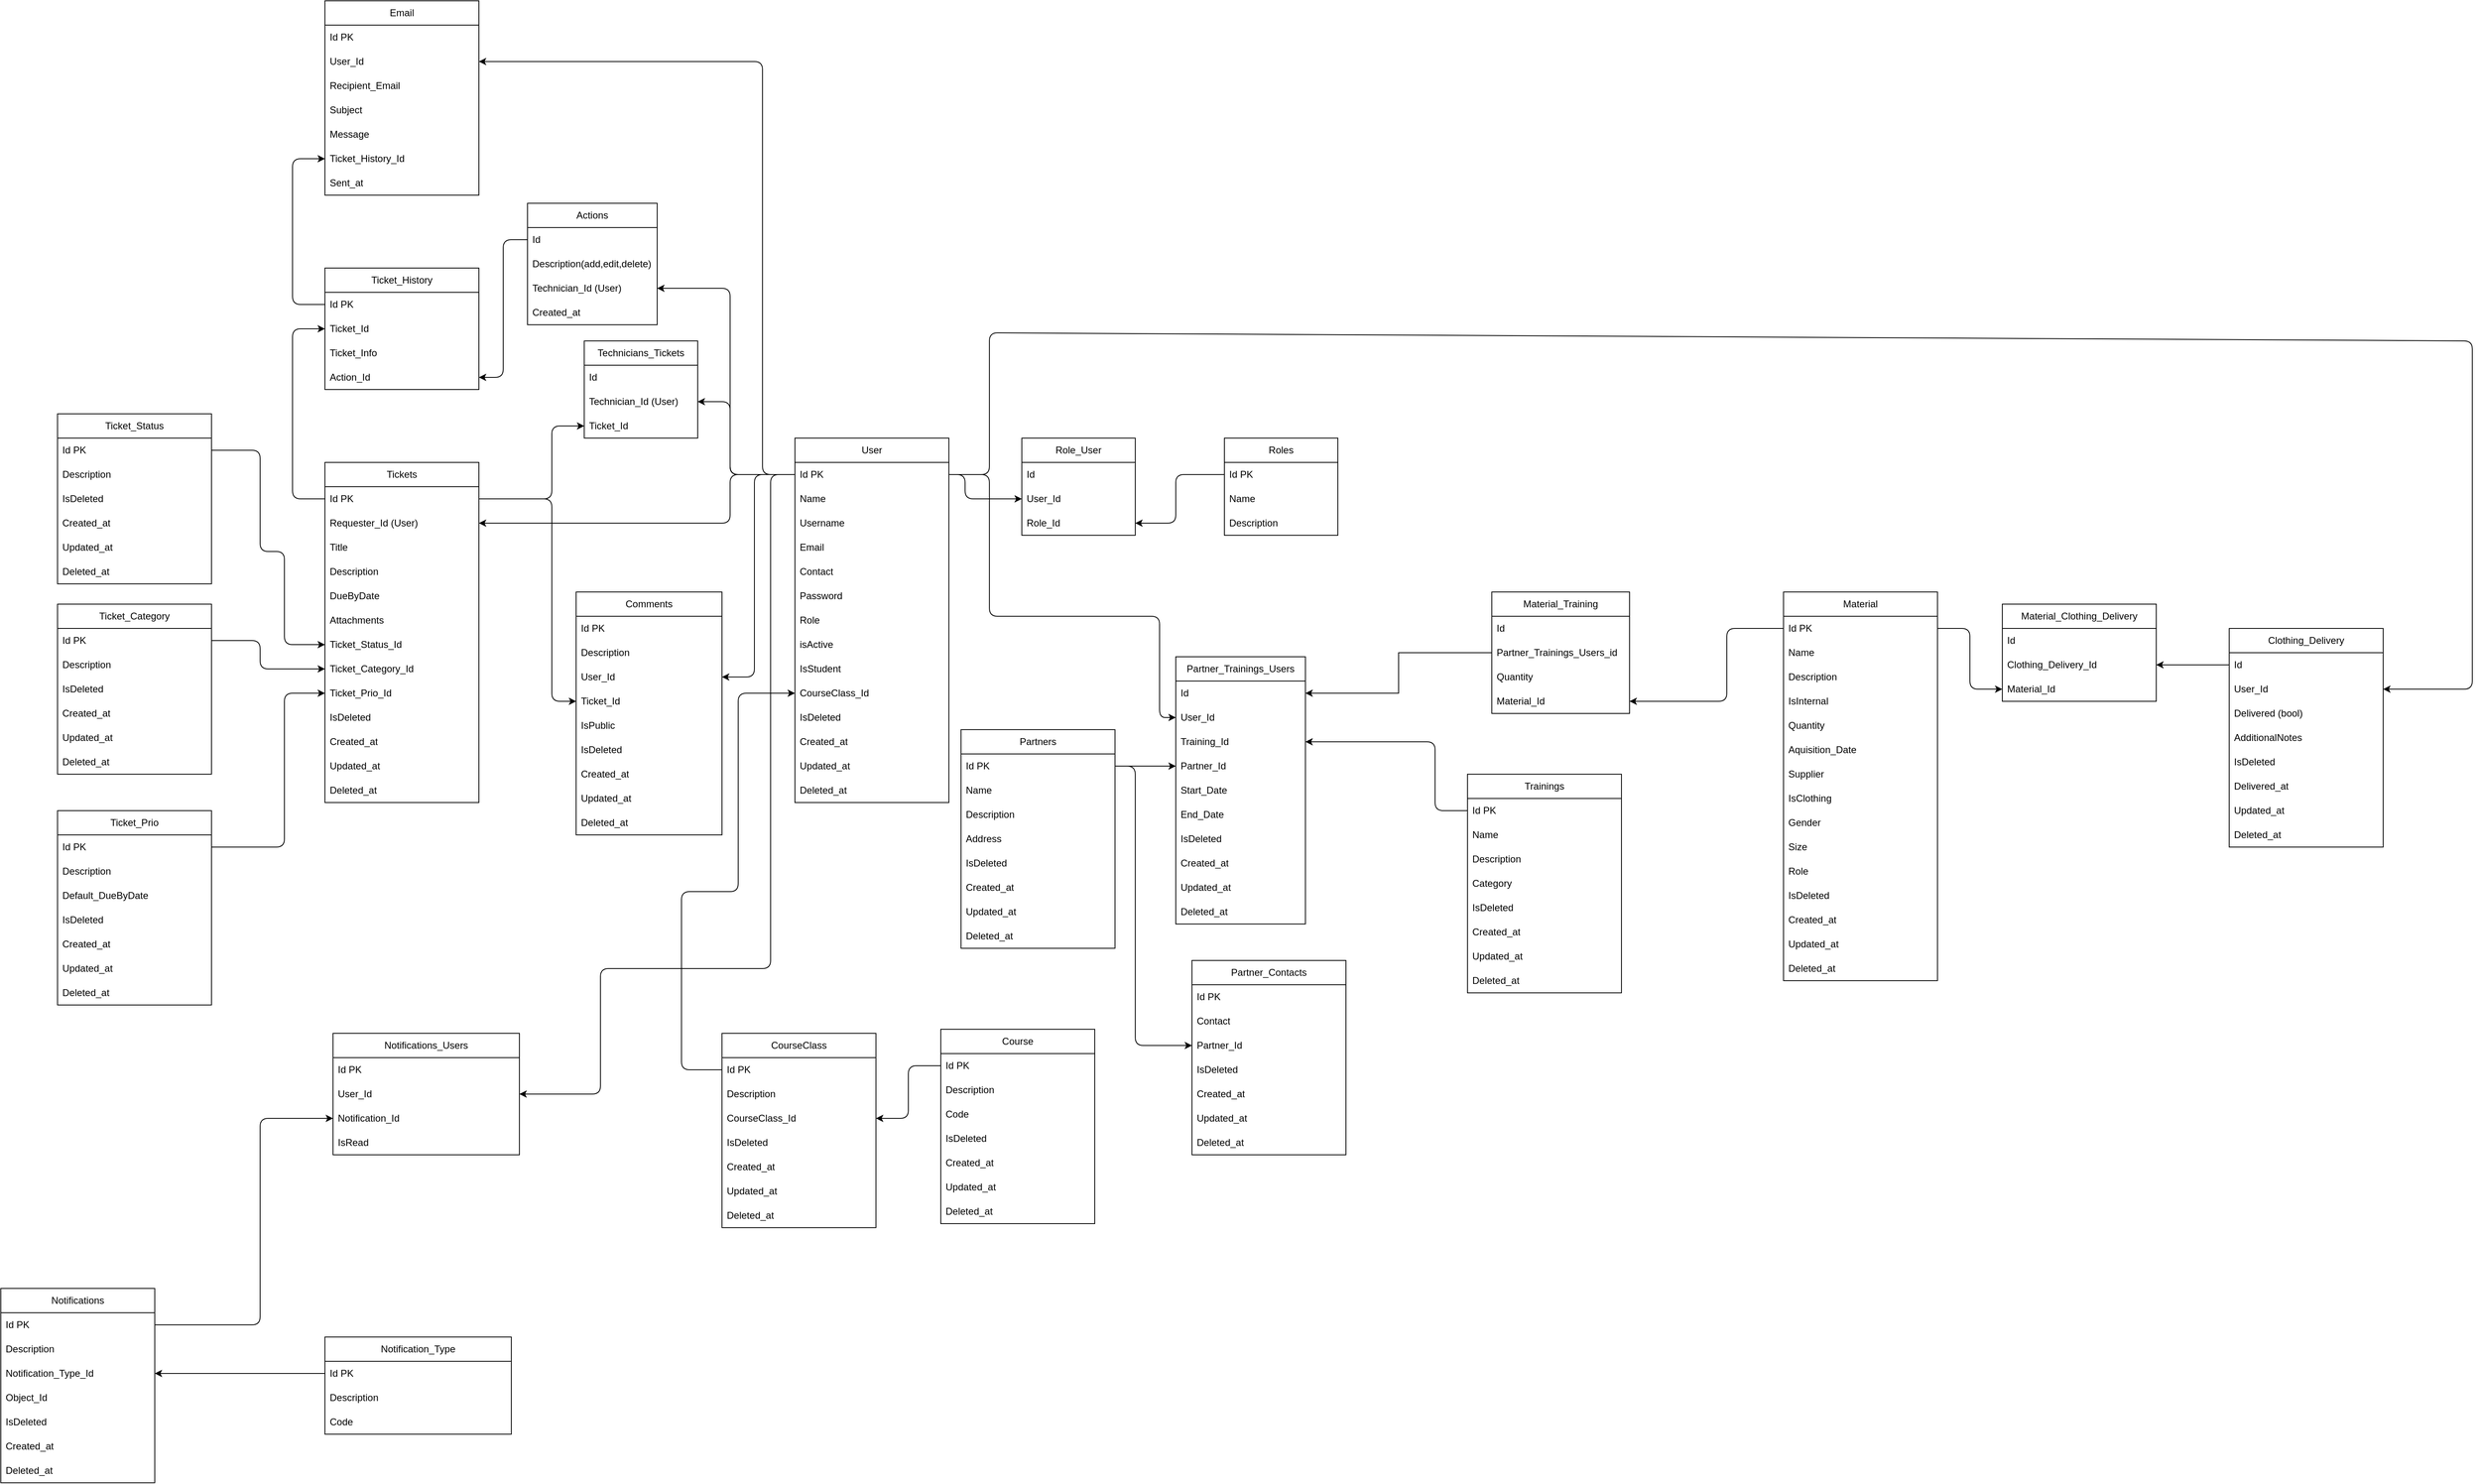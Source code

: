 <mxfile version="22.1.11" type="device">
  <diagram id="TNnMyPxyb9JhMnWyqJjw" name="Page-1">
    <mxGraphModel dx="2919" dy="1813" grid="1" gridSize="10" guides="1" tooltips="1" connect="1" arrows="1" fold="1" page="1" pageScale="1" pageWidth="850" pageHeight="1100" math="0" shadow="0">
      <root>
        <mxCell id="0" />
        <mxCell id="1" parent="0" />
        <mxCell id="6" value="Roles" style="swimlane;fontStyle=0;childLayout=stackLayout;horizontal=1;startSize=30;horizontalStack=0;resizeParent=1;resizeParentMax=0;resizeLast=0;collapsible=1;marginBottom=0;whiteSpace=wrap;html=1;" parent="1" vertex="1">
          <mxGeometry x="560" y="70" width="140" height="120" as="geometry" />
        </mxCell>
        <mxCell id="7" value="Id PK" style="text;strokeColor=none;fillColor=none;align=left;verticalAlign=middle;spacingLeft=4;spacingRight=4;overflow=hidden;points=[[0,0.5],[1,0.5]];portConstraint=eastwest;rotatable=0;whiteSpace=wrap;html=1;" parent="6" vertex="1">
          <mxGeometry y="30" width="140" height="30" as="geometry" />
        </mxCell>
        <mxCell id="8" value="Name" style="text;strokeColor=none;fillColor=none;align=left;verticalAlign=middle;spacingLeft=4;spacingRight=4;overflow=hidden;points=[[0,0.5],[1,0.5]];portConstraint=eastwest;rotatable=0;whiteSpace=wrap;html=1;" parent="6" vertex="1">
          <mxGeometry y="60" width="140" height="30" as="geometry" />
        </mxCell>
        <mxCell id="9" value="Description" style="text;strokeColor=none;fillColor=none;align=left;verticalAlign=middle;spacingLeft=4;spacingRight=4;overflow=hidden;points=[[0,0.5],[1,0.5]];portConstraint=eastwest;rotatable=0;whiteSpace=wrap;html=1;" parent="6" vertex="1">
          <mxGeometry y="90" width="140" height="30" as="geometry" />
        </mxCell>
        <mxCell id="10" value="Role_User" style="swimlane;fontStyle=0;childLayout=stackLayout;horizontal=1;startSize=30;horizontalStack=0;resizeParent=1;resizeParentMax=0;resizeLast=0;collapsible=1;marginBottom=0;whiteSpace=wrap;html=1;" parent="1" vertex="1">
          <mxGeometry x="310" y="70" width="140" height="120" as="geometry" />
        </mxCell>
        <mxCell id="11" value="Id" style="text;strokeColor=none;fillColor=none;align=left;verticalAlign=middle;spacingLeft=4;spacingRight=4;overflow=hidden;points=[[0,0.5],[1,0.5]];portConstraint=eastwest;rotatable=0;whiteSpace=wrap;html=1;" parent="10" vertex="1">
          <mxGeometry y="30" width="140" height="30" as="geometry" />
        </mxCell>
        <mxCell id="79" value="User_Id" style="text;strokeColor=none;fillColor=none;align=left;verticalAlign=middle;spacingLeft=4;spacingRight=4;overflow=hidden;points=[[0,0.5],[1,0.5]];portConstraint=eastwest;rotatable=0;whiteSpace=wrap;html=1;" parent="10" vertex="1">
          <mxGeometry y="60" width="140" height="30" as="geometry" />
        </mxCell>
        <mxCell id="12" value="Role_Id" style="text;strokeColor=none;fillColor=none;align=left;verticalAlign=middle;spacingLeft=4;spacingRight=4;overflow=hidden;points=[[0,0.5],[1,0.5]];portConstraint=eastwest;rotatable=0;whiteSpace=wrap;html=1;" parent="10" vertex="1">
          <mxGeometry y="90" width="140" height="30" as="geometry" />
        </mxCell>
        <mxCell id="21" value="Material" style="swimlane;fontStyle=0;childLayout=stackLayout;horizontal=1;startSize=30;horizontalStack=0;resizeParent=1;resizeParentMax=0;resizeLast=0;collapsible=1;marginBottom=0;whiteSpace=wrap;html=1;" parent="1" vertex="1">
          <mxGeometry x="1250" y="260" width="190" height="480" as="geometry" />
        </mxCell>
        <mxCell id="22" value="Id PK" style="text;strokeColor=none;fillColor=none;align=left;verticalAlign=middle;spacingLeft=4;spacingRight=4;overflow=hidden;points=[[0,0.5],[1,0.5]];portConstraint=eastwest;rotatable=0;whiteSpace=wrap;html=1;" parent="21" vertex="1">
          <mxGeometry y="30" width="190" height="30" as="geometry" />
        </mxCell>
        <mxCell id="23" value="Name" style="text;strokeColor=none;fillColor=none;align=left;verticalAlign=middle;spacingLeft=4;spacingRight=4;overflow=hidden;points=[[0,0.5],[1,0.5]];portConstraint=eastwest;rotatable=0;whiteSpace=wrap;html=1;" parent="21" vertex="1">
          <mxGeometry y="60" width="190" height="30" as="geometry" />
        </mxCell>
        <mxCell id="25" value="Description" style="text;strokeColor=none;fillColor=none;align=left;verticalAlign=middle;spacingLeft=4;spacingRight=4;overflow=hidden;points=[[0,0.5],[1,0.5]];portConstraint=eastwest;rotatable=0;whiteSpace=wrap;html=1;" parent="21" vertex="1">
          <mxGeometry y="90" width="190" height="30" as="geometry" />
        </mxCell>
        <mxCell id="36" value="IsInternal" style="text;strokeColor=none;fillColor=none;align=left;verticalAlign=middle;spacingLeft=4;spacingRight=4;overflow=hidden;points=[[0,0.5],[1,0.5]];portConstraint=eastwest;rotatable=0;whiteSpace=wrap;html=1;" parent="21" vertex="1">
          <mxGeometry y="120" width="190" height="30" as="geometry" />
        </mxCell>
        <mxCell id="37" value="Quantity" style="text;strokeColor=none;fillColor=none;align=left;verticalAlign=middle;spacingLeft=4;spacingRight=4;overflow=hidden;points=[[0,0.5],[1,0.5]];portConstraint=eastwest;rotatable=0;whiteSpace=wrap;html=1;" parent="21" vertex="1">
          <mxGeometry y="150" width="190" height="30" as="geometry" />
        </mxCell>
        <mxCell id="38" value="Aquisition_Date" style="text;strokeColor=none;fillColor=none;align=left;verticalAlign=middle;spacingLeft=4;spacingRight=4;overflow=hidden;points=[[0,0.5],[1,0.5]];portConstraint=eastwest;rotatable=0;whiteSpace=wrap;html=1;" parent="21" vertex="1">
          <mxGeometry y="180" width="190" height="30" as="geometry" />
        </mxCell>
        <mxCell id="359" value="Supplier" style="text;strokeColor=none;fillColor=none;align=left;verticalAlign=middle;spacingLeft=4;spacingRight=4;overflow=hidden;points=[[0,0.5],[1,0.5]];portConstraint=eastwest;rotatable=0;whiteSpace=wrap;html=1;" parent="21" vertex="1">
          <mxGeometry y="210" width="190" height="30" as="geometry" />
        </mxCell>
        <mxCell id="360" value="IsClothing" style="text;strokeColor=none;fillColor=none;align=left;verticalAlign=middle;spacingLeft=4;spacingRight=4;overflow=hidden;points=[[0,0.5],[1,0.5]];portConstraint=eastwest;rotatable=0;whiteSpace=wrap;html=1;" parent="21" vertex="1">
          <mxGeometry y="240" width="190" height="30" as="geometry" />
        </mxCell>
        <mxCell id="361" value="Gender" style="text;strokeColor=none;fillColor=none;align=left;verticalAlign=middle;spacingLeft=4;spacingRight=4;overflow=hidden;points=[[0,0.5],[1,0.5]];portConstraint=eastwest;rotatable=0;whiteSpace=wrap;html=1;" parent="21" vertex="1">
          <mxGeometry y="270" width="190" height="30" as="geometry" />
        </mxCell>
        <mxCell id="39" value="Size" style="text;strokeColor=none;fillColor=none;align=left;verticalAlign=middle;spacingLeft=4;spacingRight=4;overflow=hidden;points=[[0,0.5],[1,0.5]];portConstraint=eastwest;rotatable=0;whiteSpace=wrap;html=1;" parent="21" vertex="1">
          <mxGeometry y="300" width="190" height="30" as="geometry" />
        </mxCell>
        <mxCell id="363" value="Role" style="text;strokeColor=none;fillColor=none;align=left;verticalAlign=middle;spacingLeft=4;spacingRight=4;overflow=hidden;points=[[0,0.5],[1,0.5]];portConstraint=eastwest;rotatable=0;whiteSpace=wrap;html=1;" parent="21" vertex="1">
          <mxGeometry y="330" width="190" height="30" as="geometry" />
        </mxCell>
        <mxCell id="423" value="IsDeleted" style="text;strokeColor=none;fillColor=none;align=left;verticalAlign=middle;spacingLeft=4;spacingRight=4;overflow=hidden;points=[[0,0.5],[1,0.5]];portConstraint=eastwest;rotatable=0;whiteSpace=wrap;html=1;" parent="21" vertex="1">
          <mxGeometry y="360" width="190" height="30" as="geometry" />
        </mxCell>
        <mxCell id="28" value="Created_at" style="text;strokeColor=none;fillColor=none;align=left;verticalAlign=middle;spacingLeft=4;spacingRight=4;overflow=hidden;points=[[0,0.5],[1,0.5]];portConstraint=eastwest;rotatable=0;whiteSpace=wrap;html=1;" parent="21" vertex="1">
          <mxGeometry y="390" width="190" height="30" as="geometry" />
        </mxCell>
        <mxCell id="34" value="Updated_at" style="text;strokeColor=none;fillColor=none;align=left;verticalAlign=middle;spacingLeft=4;spacingRight=4;overflow=hidden;points=[[0,0.5],[1,0.5]];portConstraint=eastwest;rotatable=0;whiteSpace=wrap;html=1;" parent="21" vertex="1">
          <mxGeometry y="420" width="190" height="30" as="geometry" />
        </mxCell>
        <mxCell id="35" value="Deleted_at" style="text;strokeColor=none;fillColor=none;align=left;verticalAlign=middle;spacingLeft=4;spacingRight=4;overflow=hidden;points=[[0,0.5],[1,0.5]];portConstraint=eastwest;rotatable=0;whiteSpace=wrap;html=1;" parent="21" vertex="1">
          <mxGeometry y="450" width="190" height="30" as="geometry" />
        </mxCell>
        <mxCell id="40" value="Trainings" style="swimlane;fontStyle=0;childLayout=stackLayout;horizontal=1;startSize=30;horizontalStack=0;resizeParent=1;resizeParentMax=0;resizeLast=0;collapsible=1;marginBottom=0;whiteSpace=wrap;html=1;" parent="1" vertex="1">
          <mxGeometry x="860" y="485" width="190" height="270" as="geometry" />
        </mxCell>
        <mxCell id="41" value="Id PK" style="text;strokeColor=none;fillColor=none;align=left;verticalAlign=middle;spacingLeft=4;spacingRight=4;overflow=hidden;points=[[0,0.5],[1,0.5]];portConstraint=eastwest;rotatable=0;whiteSpace=wrap;html=1;" parent="40" vertex="1">
          <mxGeometry y="30" width="190" height="30" as="geometry" />
        </mxCell>
        <mxCell id="456" value="Name" style="text;strokeColor=none;fillColor=none;align=left;verticalAlign=middle;spacingLeft=4;spacingRight=4;overflow=hidden;points=[[0,0.5],[1,0.5]];portConstraint=eastwest;rotatable=0;whiteSpace=wrap;html=1;" parent="40" vertex="1">
          <mxGeometry y="60" width="190" height="30" as="geometry" />
        </mxCell>
        <mxCell id="51" value="Description" style="text;strokeColor=none;fillColor=none;align=left;verticalAlign=middle;spacingLeft=4;spacingRight=4;overflow=hidden;points=[[0,0.5],[1,0.5]];portConstraint=eastwest;rotatable=0;whiteSpace=wrap;html=1;" parent="40" vertex="1">
          <mxGeometry y="90" width="190" height="30" as="geometry" />
        </mxCell>
        <mxCell id="42" value="Category" style="text;strokeColor=none;fillColor=none;align=left;verticalAlign=middle;spacingLeft=4;spacingRight=4;overflow=hidden;points=[[0,0.5],[1,0.5]];portConstraint=eastwest;rotatable=0;whiteSpace=wrap;html=1;" parent="40" vertex="1">
          <mxGeometry y="120" width="190" height="30" as="geometry" />
        </mxCell>
        <mxCell id="422" value="IsDeleted" style="text;strokeColor=none;fillColor=none;align=left;verticalAlign=middle;spacingLeft=4;spacingRight=4;overflow=hidden;points=[[0,0.5],[1,0.5]];portConstraint=eastwest;rotatable=0;whiteSpace=wrap;html=1;" parent="40" vertex="1">
          <mxGeometry y="150" width="190" height="30" as="geometry" />
        </mxCell>
        <mxCell id="52" value="Created_at" style="text;strokeColor=none;fillColor=none;align=left;verticalAlign=middle;spacingLeft=4;spacingRight=4;overflow=hidden;points=[[0,0.5],[1,0.5]];portConstraint=eastwest;rotatable=0;whiteSpace=wrap;html=1;" parent="40" vertex="1">
          <mxGeometry y="180" width="190" height="30" as="geometry" />
        </mxCell>
        <mxCell id="53" value="Updated_at" style="text;strokeColor=none;fillColor=none;align=left;verticalAlign=middle;spacingLeft=4;spacingRight=4;overflow=hidden;points=[[0,0.5],[1,0.5]];portConstraint=eastwest;rotatable=0;whiteSpace=wrap;html=1;" parent="40" vertex="1">
          <mxGeometry y="210" width="190" height="30" as="geometry" />
        </mxCell>
        <mxCell id="54" value="Deleted_at" style="text;strokeColor=none;fillColor=none;align=left;verticalAlign=middle;spacingLeft=4;spacingRight=4;overflow=hidden;points=[[0,0.5],[1,0.5]];portConstraint=eastwest;rotatable=0;whiteSpace=wrap;html=1;" parent="40" vertex="1">
          <mxGeometry y="240" width="190" height="30" as="geometry" />
        </mxCell>
        <mxCell id="57" value="Partners" style="swimlane;fontStyle=0;childLayout=stackLayout;horizontal=1;startSize=30;horizontalStack=0;resizeParent=1;resizeParentMax=0;resizeLast=0;collapsible=1;marginBottom=0;whiteSpace=wrap;html=1;" parent="1" vertex="1">
          <mxGeometry x="235" y="430" width="190" height="270" as="geometry" />
        </mxCell>
        <mxCell id="58" value="Id PK" style="text;strokeColor=none;fillColor=none;align=left;verticalAlign=middle;spacingLeft=4;spacingRight=4;overflow=hidden;points=[[0,0.5],[1,0.5]];portConstraint=eastwest;rotatable=0;whiteSpace=wrap;html=1;" parent="57" vertex="1">
          <mxGeometry y="30" width="190" height="30" as="geometry" />
        </mxCell>
        <mxCell id="59" value="Name" style="text;strokeColor=none;fillColor=none;align=left;verticalAlign=middle;spacingLeft=4;spacingRight=4;overflow=hidden;points=[[0,0.5],[1,0.5]];portConstraint=eastwest;rotatable=0;whiteSpace=wrap;html=1;" parent="57" vertex="1">
          <mxGeometry y="60" width="190" height="30" as="geometry" />
        </mxCell>
        <mxCell id="60" value="Description" style="text;strokeColor=none;fillColor=none;align=left;verticalAlign=middle;spacingLeft=4;spacingRight=4;overflow=hidden;points=[[0,0.5],[1,0.5]];portConstraint=eastwest;rotatable=0;whiteSpace=wrap;html=1;" parent="57" vertex="1">
          <mxGeometry y="90" width="190" height="30" as="geometry" />
        </mxCell>
        <mxCell id="67" value="Address" style="text;strokeColor=none;fillColor=none;align=left;verticalAlign=middle;spacingLeft=4;spacingRight=4;overflow=hidden;points=[[0,0.5],[1,0.5]];portConstraint=eastwest;rotatable=0;whiteSpace=wrap;html=1;" parent="57" vertex="1">
          <mxGeometry y="120" width="190" height="30" as="geometry" />
        </mxCell>
        <mxCell id="421" value="IsDeleted" style="text;strokeColor=none;fillColor=none;align=left;verticalAlign=middle;spacingLeft=4;spacingRight=4;overflow=hidden;points=[[0,0.5],[1,0.5]];portConstraint=eastwest;rotatable=0;whiteSpace=wrap;html=1;" parent="57" vertex="1">
          <mxGeometry y="150" width="190" height="30" as="geometry" />
        </mxCell>
        <mxCell id="63" value="Created_at" style="text;strokeColor=none;fillColor=none;align=left;verticalAlign=middle;spacingLeft=4;spacingRight=4;overflow=hidden;points=[[0,0.5],[1,0.5]];portConstraint=eastwest;rotatable=0;whiteSpace=wrap;html=1;" parent="57" vertex="1">
          <mxGeometry y="180" width="190" height="30" as="geometry" />
        </mxCell>
        <mxCell id="64" value="Updated_at" style="text;strokeColor=none;fillColor=none;align=left;verticalAlign=middle;spacingLeft=4;spacingRight=4;overflow=hidden;points=[[0,0.5],[1,0.5]];portConstraint=eastwest;rotatable=0;whiteSpace=wrap;html=1;" parent="57" vertex="1">
          <mxGeometry y="210" width="190" height="30" as="geometry" />
        </mxCell>
        <mxCell id="65" value="Deleted_at" style="text;strokeColor=none;fillColor=none;align=left;verticalAlign=middle;spacingLeft=4;spacingRight=4;overflow=hidden;points=[[0,0.5],[1,0.5]];portConstraint=eastwest;rotatable=0;whiteSpace=wrap;html=1;" parent="57" vertex="1">
          <mxGeometry y="240" width="190" height="30" as="geometry" />
        </mxCell>
        <mxCell id="76" value="Material_Training" style="swimlane;fontStyle=0;childLayout=stackLayout;horizontal=1;startSize=30;horizontalStack=0;resizeParent=1;resizeParentMax=0;resizeLast=0;collapsible=1;marginBottom=0;whiteSpace=wrap;html=1;" parent="1" vertex="1">
          <mxGeometry x="890" y="260" width="170" height="150" as="geometry" />
        </mxCell>
        <mxCell id="82" value="Id" style="text;strokeColor=none;fillColor=none;align=left;verticalAlign=middle;spacingLeft=4;spacingRight=4;overflow=hidden;points=[[0,0.5],[1,0.5]];portConstraint=eastwest;rotatable=0;whiteSpace=wrap;html=1;" parent="76" vertex="1">
          <mxGeometry y="30" width="170" height="30" as="geometry" />
        </mxCell>
        <mxCell id="77" value="Partner_Trainings_Users_id" style="text;strokeColor=none;fillColor=none;align=left;verticalAlign=middle;spacingLeft=4;spacingRight=4;overflow=hidden;points=[[0,0.5],[1,0.5]];portConstraint=eastwest;rotatable=0;whiteSpace=wrap;html=1;" parent="76" vertex="1">
          <mxGeometry y="60" width="170" height="30" as="geometry" />
        </mxCell>
        <mxCell id="183" value="Quantity" style="text;strokeColor=none;fillColor=none;align=left;verticalAlign=middle;spacingLeft=4;spacingRight=4;overflow=hidden;points=[[0,0.5],[1,0.5]];portConstraint=eastwest;rotatable=0;whiteSpace=wrap;html=1;" parent="76" vertex="1">
          <mxGeometry y="90" width="170" height="30" as="geometry" />
        </mxCell>
        <mxCell id="78" value="Material_Id" style="text;strokeColor=none;fillColor=none;align=left;verticalAlign=middle;spacingLeft=4;spacingRight=4;overflow=hidden;points=[[0,0.5],[1,0.5]];portConstraint=eastwest;rotatable=0;whiteSpace=wrap;html=1;" parent="76" vertex="1">
          <mxGeometry y="120" width="170" height="30" as="geometry" />
        </mxCell>
        <mxCell id="80" style="edgeStyle=none;html=1;entryX=0;entryY=0.5;entryDx=0;entryDy=0;exitX=1;exitY=0.5;exitDx=0;exitDy=0;" parent="1" source="ol4XPH6G8LBUZSR8USB0-388" target="79" edge="1">
          <mxGeometry relative="1" as="geometry">
            <Array as="points">
              <mxPoint x="240" y="115" />
              <mxPoint x="240" y="145" />
            </Array>
            <mxPoint x="200.0" y="115" as="sourcePoint" />
          </mxGeometry>
        </mxCell>
        <mxCell id="81" style="edgeStyle=none;html=1;entryX=1;entryY=0.5;entryDx=0;entryDy=0;exitX=0;exitY=0.5;exitDx=0;exitDy=0;" parent="1" source="7" target="12" edge="1">
          <mxGeometry relative="1" as="geometry">
            <Array as="points">
              <mxPoint x="500" y="115" />
              <mxPoint x="500" y="175" />
            </Array>
          </mxGeometry>
        </mxCell>
        <mxCell id="84" style="edgeStyle=none;html=1;entryX=1;entryY=0.5;entryDx=0;entryDy=0;exitX=0;exitY=0.5;exitDx=0;exitDy=0;" parent="1" source="22" target="78" edge="1">
          <mxGeometry relative="1" as="geometry">
            <Array as="points">
              <mxPoint x="1180" y="305" />
              <mxPoint x="1180" y="365" />
              <mxPoint x="1180" y="395" />
            </Array>
          </mxGeometry>
        </mxCell>
        <mxCell id="85" value="Partner_Trainings_Users" style="swimlane;fontStyle=0;childLayout=stackLayout;horizontal=1;startSize=30;horizontalStack=0;resizeParent=1;resizeParentMax=0;resizeLast=0;collapsible=1;marginBottom=0;whiteSpace=wrap;html=1;" parent="1" vertex="1">
          <mxGeometry x="500" y="340" width="160" height="330" as="geometry" />
        </mxCell>
        <mxCell id="86" value="Id" style="text;strokeColor=none;fillColor=none;align=left;verticalAlign=middle;spacingLeft=4;spacingRight=4;overflow=hidden;points=[[0,0.5],[1,0.5]];portConstraint=eastwest;rotatable=0;whiteSpace=wrap;html=1;" parent="85" vertex="1">
          <mxGeometry y="30" width="160" height="30" as="geometry" />
        </mxCell>
        <mxCell id="88" value="User_Id" style="text;strokeColor=none;fillColor=none;align=left;verticalAlign=middle;spacingLeft=4;spacingRight=4;overflow=hidden;points=[[0,0.5],[1,0.5]];portConstraint=eastwest;rotatable=0;whiteSpace=wrap;html=1;" parent="85" vertex="1">
          <mxGeometry y="60" width="160" height="30" as="geometry" />
        </mxCell>
        <mxCell id="95" value="Training_Id" style="text;strokeColor=none;fillColor=none;align=left;verticalAlign=middle;spacingLeft=4;spacingRight=4;overflow=hidden;points=[[0,0.5],[1,0.5]];portConstraint=eastwest;rotatable=0;whiteSpace=wrap;html=1;" parent="85" vertex="1">
          <mxGeometry y="90" width="160" height="30" as="geometry" />
        </mxCell>
        <mxCell id="87" value="Partner_Id" style="text;strokeColor=none;fillColor=none;align=left;verticalAlign=middle;spacingLeft=4;spacingRight=4;overflow=hidden;points=[[0,0.5],[1,0.5]];portConstraint=eastwest;rotatable=0;whiteSpace=wrap;html=1;" parent="85" vertex="1">
          <mxGeometry y="120" width="160" height="30" as="geometry" />
        </mxCell>
        <mxCell id="345" value="Start_Date" style="text;strokeColor=none;fillColor=none;align=left;verticalAlign=middle;spacingLeft=4;spacingRight=4;overflow=hidden;points=[[0,0.5],[1,0.5]];portConstraint=eastwest;rotatable=0;whiteSpace=wrap;html=1;" parent="85" vertex="1">
          <mxGeometry y="150" width="160" height="30" as="geometry" />
        </mxCell>
        <mxCell id="346" value="End_Date" style="text;strokeColor=none;fillColor=none;align=left;verticalAlign=middle;spacingLeft=4;spacingRight=4;overflow=hidden;points=[[0,0.5],[1,0.5]];portConstraint=eastwest;rotatable=0;whiteSpace=wrap;html=1;" parent="85" vertex="1">
          <mxGeometry y="180" width="160" height="30" as="geometry" />
        </mxCell>
        <mxCell id="527" value="IsDeleted" style="text;strokeColor=none;fillColor=none;align=left;verticalAlign=middle;spacingLeft=4;spacingRight=4;overflow=hidden;points=[[0,0.5],[1,0.5]];portConstraint=eastwest;rotatable=0;whiteSpace=wrap;html=1;" parent="85" vertex="1">
          <mxGeometry y="210" width="160" height="30" as="geometry" />
        </mxCell>
        <mxCell id="347" value="Created_at" style="text;strokeColor=none;fillColor=none;align=left;verticalAlign=middle;spacingLeft=4;spacingRight=4;overflow=hidden;points=[[0,0.5],[1,0.5]];portConstraint=eastwest;rotatable=0;whiteSpace=wrap;html=1;" parent="85" vertex="1">
          <mxGeometry y="240" width="160" height="30" as="geometry" />
        </mxCell>
        <mxCell id="348" value="Updated_at" style="text;strokeColor=none;fillColor=none;align=left;verticalAlign=middle;spacingLeft=4;spacingRight=4;overflow=hidden;points=[[0,0.5],[1,0.5]];portConstraint=eastwest;rotatable=0;whiteSpace=wrap;html=1;" parent="85" vertex="1">
          <mxGeometry y="270" width="160" height="30" as="geometry" />
        </mxCell>
        <mxCell id="349" value="Deleted_at" style="text;strokeColor=none;fillColor=none;align=left;verticalAlign=middle;spacingLeft=4;spacingRight=4;overflow=hidden;points=[[0,0.5],[1,0.5]];portConstraint=eastwest;rotatable=0;whiteSpace=wrap;html=1;" parent="85" vertex="1">
          <mxGeometry y="300" width="160" height="30" as="geometry" />
        </mxCell>
        <mxCell id="89" style="edgeStyle=none;html=1;entryX=0;entryY=0.5;entryDx=0;entryDy=0;exitX=1;exitY=0.5;exitDx=0;exitDy=0;" parent="1" source="58" target="87" edge="1">
          <mxGeometry relative="1" as="geometry">
            <Array as="points">
              <mxPoint x="450" y="475" />
            </Array>
          </mxGeometry>
        </mxCell>
        <mxCell id="90" style="edgeStyle=none;html=1;entryX=1;entryY=0.5;entryDx=0;entryDy=0;exitX=0;exitY=0.5;exitDx=0;exitDy=0;" parent="1" source="41" target="95" edge="1">
          <mxGeometry relative="1" as="geometry">
            <Array as="points">
              <mxPoint x="820" y="530" />
              <mxPoint x="820" y="445" />
              <mxPoint x="770" y="445" />
              <mxPoint x="720" y="445" />
              <mxPoint x="690" y="445" />
            </Array>
          </mxGeometry>
        </mxCell>
        <mxCell id="96" style="edgeStyle=none;html=1;exitX=1;exitY=0.5;exitDx=0;exitDy=0;entryX=0;entryY=0.5;entryDx=0;entryDy=0;" parent="1" source="ol4XPH6G8LBUZSR8USB0-388" target="88" edge="1">
          <mxGeometry relative="1" as="geometry">
            <Array as="points">
              <mxPoint x="270" y="115" />
              <mxPoint x="270" y="290" />
              <mxPoint x="480" y="290" />
              <mxPoint x="480" y="415" />
            </Array>
            <mxPoint x="200.0" y="115" as="sourcePoint" />
          </mxGeometry>
        </mxCell>
        <mxCell id="98" value="Tickets" style="swimlane;fontStyle=0;childLayout=stackLayout;horizontal=1;startSize=30;horizontalStack=0;resizeParent=1;resizeParentMax=0;resizeLast=0;collapsible=1;marginBottom=0;whiteSpace=wrap;html=1;" parent="1" vertex="1">
          <mxGeometry x="-550" y="100" width="190" height="420" as="geometry" />
        </mxCell>
        <mxCell id="99" value="Id PK" style="text;strokeColor=none;fillColor=none;align=left;verticalAlign=middle;spacingLeft=4;spacingRight=4;overflow=hidden;points=[[0,0.5],[1,0.5]];portConstraint=eastwest;rotatable=0;whiteSpace=wrap;html=1;" parent="98" vertex="1">
          <mxGeometry y="30" width="190" height="30" as="geometry" />
        </mxCell>
        <mxCell id="100" value="Requester_Id (User)" style="text;strokeColor=none;fillColor=none;align=left;verticalAlign=middle;spacingLeft=4;spacingRight=4;overflow=hidden;points=[[0,0.5],[1,0.5]];portConstraint=eastwest;rotatable=0;whiteSpace=wrap;html=1;" parent="98" vertex="1">
          <mxGeometry y="60" width="190" height="30" as="geometry" />
        </mxCell>
        <mxCell id="101" value="Title" style="text;strokeColor=none;fillColor=none;align=left;verticalAlign=middle;spacingLeft=4;spacingRight=4;overflow=hidden;points=[[0,0.5],[1,0.5]];portConstraint=eastwest;rotatable=0;whiteSpace=wrap;html=1;" parent="98" vertex="1">
          <mxGeometry y="90" width="190" height="30" as="geometry" />
        </mxCell>
        <mxCell id="107" value="Description" style="text;strokeColor=none;fillColor=none;align=left;verticalAlign=middle;spacingLeft=4;spacingRight=4;overflow=hidden;points=[[0,0.5],[1,0.5]];portConstraint=eastwest;rotatable=0;whiteSpace=wrap;html=1;" parent="98" vertex="1">
          <mxGeometry y="120" width="190" height="30" as="geometry" />
        </mxCell>
        <mxCell id="386" value="DueByDate" style="text;strokeColor=none;fillColor=none;align=left;verticalAlign=middle;spacingLeft=4;spacingRight=4;overflow=hidden;points=[[0,0.5],[1,0.5]];portConstraint=eastwest;rotatable=0;whiteSpace=wrap;html=1;" parent="98" vertex="1">
          <mxGeometry y="150" width="190" height="30" as="geometry" />
        </mxCell>
        <mxCell id="309" value="Attachments" style="text;strokeColor=none;fillColor=none;align=left;verticalAlign=middle;spacingLeft=4;spacingRight=4;overflow=hidden;points=[[0,0.5],[1,0.5]];portConstraint=eastwest;rotatable=0;whiteSpace=wrap;html=1;" parent="98" vertex="1">
          <mxGeometry y="180" width="190" height="30" as="geometry" />
        </mxCell>
        <mxCell id="108" value="Ticket_Status_Id" style="text;strokeColor=none;fillColor=none;align=left;verticalAlign=middle;spacingLeft=4;spacingRight=4;overflow=hidden;points=[[0,0.5],[1,0.5]];portConstraint=eastwest;rotatable=0;whiteSpace=wrap;html=1;" parent="98" vertex="1">
          <mxGeometry y="210" width="190" height="30" as="geometry" />
        </mxCell>
        <mxCell id="382" value="Ticket_Category_Id" style="text;strokeColor=none;fillColor=none;align=left;verticalAlign=middle;spacingLeft=4;spacingRight=4;overflow=hidden;points=[[0,0.5],[1,0.5]];portConstraint=eastwest;rotatable=0;whiteSpace=wrap;html=1;" parent="98" vertex="1">
          <mxGeometry y="240" width="190" height="30" as="geometry" />
        </mxCell>
        <mxCell id="384" value="Ticket_Prio_Id" style="text;strokeColor=none;fillColor=none;align=left;verticalAlign=middle;spacingLeft=4;spacingRight=4;overflow=hidden;points=[[0,0.5],[1,0.5]];portConstraint=eastwest;rotatable=0;whiteSpace=wrap;html=1;" parent="98" vertex="1">
          <mxGeometry y="270" width="190" height="30" as="geometry" />
        </mxCell>
        <mxCell id="115" value="IsDeleted" style="text;strokeColor=none;fillColor=none;align=left;verticalAlign=middle;spacingLeft=4;spacingRight=4;overflow=hidden;points=[[0,0.5],[1,0.5]];portConstraint=eastwest;rotatable=0;whiteSpace=wrap;html=1;" parent="98" vertex="1">
          <mxGeometry y="300" width="190" height="30" as="geometry" />
        </mxCell>
        <mxCell id="104" value="Created_at" style="text;strokeColor=none;fillColor=none;align=left;verticalAlign=middle;spacingLeft=4;spacingRight=4;overflow=hidden;points=[[0,0.5],[1,0.5]];portConstraint=eastwest;rotatable=0;whiteSpace=wrap;html=1;" parent="98" vertex="1">
          <mxGeometry y="330" width="190" height="30" as="geometry" />
        </mxCell>
        <mxCell id="105" value="Updated_at" style="text;strokeColor=none;fillColor=none;align=left;verticalAlign=middle;spacingLeft=4;spacingRight=4;overflow=hidden;points=[[0,0.5],[1,0.5]];portConstraint=eastwest;rotatable=0;whiteSpace=wrap;html=1;" parent="98" vertex="1">
          <mxGeometry y="360" width="190" height="30" as="geometry" />
        </mxCell>
        <mxCell id="106" value="Deleted_at" style="text;strokeColor=none;fillColor=none;align=left;verticalAlign=middle;spacingLeft=4;spacingRight=4;overflow=hidden;points=[[0,0.5],[1,0.5]];portConstraint=eastwest;rotatable=0;whiteSpace=wrap;html=1;" parent="98" vertex="1">
          <mxGeometry y="390" width="190" height="30" as="geometry" />
        </mxCell>
        <mxCell id="113" style="edgeStyle=none;html=1;entryX=1;entryY=0.5;entryDx=0;entryDy=0;exitX=0;exitY=0.5;exitDx=0;exitDy=0;" parent="1" target="100" edge="1">
          <mxGeometry relative="1" as="geometry">
            <Array as="points">
              <mxPoint x="-50" y="115" />
              <mxPoint x="-50" y="175" />
            </Array>
            <mxPoint x="20" y="115" as="sourcePoint" />
          </mxGeometry>
        </mxCell>
        <mxCell id="117" value="Comments" style="swimlane;fontStyle=0;childLayout=stackLayout;horizontal=1;startSize=30;horizontalStack=0;resizeParent=1;resizeParentMax=0;resizeLast=0;collapsible=1;marginBottom=0;whiteSpace=wrap;html=1;" parent="1" vertex="1">
          <mxGeometry x="-240" y="260" width="180" height="300" as="geometry" />
        </mxCell>
        <mxCell id="118" value="Id PK" style="text;strokeColor=none;fillColor=none;align=left;verticalAlign=middle;spacingLeft=4;spacingRight=4;overflow=hidden;points=[[0,0.5],[1,0.5]];portConstraint=eastwest;rotatable=0;whiteSpace=wrap;html=1;" parent="117" vertex="1">
          <mxGeometry y="30" width="180" height="30" as="geometry" />
        </mxCell>
        <mxCell id="178" value="Description" style="text;strokeColor=none;fillColor=none;align=left;verticalAlign=middle;spacingLeft=4;spacingRight=4;overflow=hidden;points=[[0,0.5],[1,0.5]];portConstraint=eastwest;rotatable=0;whiteSpace=wrap;html=1;" parent="117" vertex="1">
          <mxGeometry y="60" width="180" height="30" as="geometry" />
        </mxCell>
        <mxCell id="177" value="User_Id" style="text;strokeColor=none;fillColor=none;align=left;verticalAlign=middle;spacingLeft=4;spacingRight=4;overflow=hidden;points=[[0,0.5],[1,0.5]];portConstraint=eastwest;rotatable=0;whiteSpace=wrap;html=1;" parent="117" vertex="1">
          <mxGeometry y="90" width="180" height="30" as="geometry" />
        </mxCell>
        <mxCell id="121" value="Ticket_Id" style="text;strokeColor=none;fillColor=none;align=left;verticalAlign=middle;spacingLeft=4;spacingRight=4;overflow=hidden;points=[[0,0.5],[1,0.5]];portConstraint=eastwest;rotatable=0;whiteSpace=wrap;html=1;" parent="117" vertex="1">
          <mxGeometry y="120" width="180" height="30" as="geometry" />
        </mxCell>
        <mxCell id="317" value="IsPublic" style="text;strokeColor=none;fillColor=none;align=left;verticalAlign=middle;spacingLeft=4;spacingRight=4;overflow=hidden;points=[[0,0.5],[1,0.5]];portConstraint=eastwest;rotatable=0;whiteSpace=wrap;html=1;" parent="117" vertex="1">
          <mxGeometry y="150" width="180" height="30" as="geometry" />
        </mxCell>
        <mxCell id="525" value="IsDeleted" style="text;strokeColor=none;fillColor=none;align=left;verticalAlign=middle;spacingLeft=4;spacingRight=4;overflow=hidden;points=[[0,0.5],[1,0.5]];portConstraint=eastwest;rotatable=0;whiteSpace=wrap;html=1;" parent="117" vertex="1">
          <mxGeometry y="180" width="180" height="30" as="geometry" />
        </mxCell>
        <mxCell id="125" value="Created_at" style="text;strokeColor=none;fillColor=none;align=left;verticalAlign=middle;spacingLeft=4;spacingRight=4;overflow=hidden;points=[[0,0.5],[1,0.5]];portConstraint=eastwest;rotatable=0;whiteSpace=wrap;html=1;" parent="117" vertex="1">
          <mxGeometry y="210" width="180" height="30" as="geometry" />
        </mxCell>
        <mxCell id="126" value="Updated_at" style="text;strokeColor=none;fillColor=none;align=left;verticalAlign=middle;spacingLeft=4;spacingRight=4;overflow=hidden;points=[[0,0.5],[1,0.5]];portConstraint=eastwest;rotatable=0;whiteSpace=wrap;html=1;" parent="117" vertex="1">
          <mxGeometry y="240" width="180" height="30" as="geometry" />
        </mxCell>
        <mxCell id="127" value="Deleted_at" style="text;strokeColor=none;fillColor=none;align=left;verticalAlign=middle;spacingLeft=4;spacingRight=4;overflow=hidden;points=[[0,0.5],[1,0.5]];portConstraint=eastwest;rotatable=0;whiteSpace=wrap;html=1;" parent="117" vertex="1">
          <mxGeometry y="270" width="180" height="30" as="geometry" />
        </mxCell>
        <mxCell id="148" value="Technicians_Tickets" style="swimlane;fontStyle=0;childLayout=stackLayout;horizontal=1;startSize=30;horizontalStack=0;resizeParent=1;resizeParentMax=0;resizeLast=0;collapsible=1;marginBottom=0;whiteSpace=wrap;html=1;" parent="1" vertex="1">
          <mxGeometry x="-230" y="-50" width="140" height="120" as="geometry" />
        </mxCell>
        <mxCell id="149" value="Id" style="text;strokeColor=none;fillColor=none;align=left;verticalAlign=middle;spacingLeft=4;spacingRight=4;overflow=hidden;points=[[0,0.5],[1,0.5]];portConstraint=eastwest;rotatable=0;whiteSpace=wrap;html=1;" parent="148" vertex="1">
          <mxGeometry y="30" width="140" height="30" as="geometry" />
        </mxCell>
        <mxCell id="150" value="Technician_Id (User)" style="text;strokeColor=none;fillColor=none;align=left;verticalAlign=middle;spacingLeft=4;spacingRight=4;overflow=hidden;points=[[0,0.5],[1,0.5]];portConstraint=eastwest;rotatable=0;whiteSpace=wrap;html=1;" parent="148" vertex="1">
          <mxGeometry y="60" width="140" height="30" as="geometry" />
        </mxCell>
        <mxCell id="151" value="Ticket_Id" style="text;strokeColor=none;fillColor=none;align=left;verticalAlign=middle;spacingLeft=4;spacingRight=4;overflow=hidden;points=[[0,0.5],[1,0.5]];portConstraint=eastwest;rotatable=0;whiteSpace=wrap;html=1;" parent="148" vertex="1">
          <mxGeometry y="90" width="140" height="30" as="geometry" />
        </mxCell>
        <mxCell id="157" style="edgeStyle=none;html=1;entryX=1;entryY=0.5;entryDx=0;entryDy=0;exitX=0;exitY=0.5;exitDx=0;exitDy=0;" parent="1" target="150" edge="1">
          <mxGeometry relative="1" as="geometry">
            <Array as="points">
              <mxPoint x="-50" y="115" />
              <mxPoint x="-50" y="25" />
            </Array>
            <mxPoint x="20" y="115" as="sourcePoint" />
          </mxGeometry>
        </mxCell>
        <mxCell id="158" style="edgeStyle=none;html=1;entryX=0;entryY=0.5;entryDx=0;entryDy=0;exitX=1;exitY=0.5;exitDx=0;exitDy=0;" parent="1" source="99" target="151" edge="1">
          <mxGeometry relative="1" as="geometry">
            <Array as="points">
              <mxPoint x="-270" y="145" />
              <mxPoint x="-270" y="55" />
            </Array>
          </mxGeometry>
        </mxCell>
        <mxCell id="179" style="edgeStyle=none;html=1;entryX=1;entryY=0.5;entryDx=0;entryDy=0;exitX=0;exitY=0.5;exitDx=0;exitDy=0;" parent="1" target="177" edge="1">
          <mxGeometry relative="1" as="geometry">
            <Array as="points">
              <mxPoint x="-20" y="115" />
              <mxPoint x="-20" y="365" />
            </Array>
            <mxPoint x="20" y="115" as="sourcePoint" />
          </mxGeometry>
        </mxCell>
        <mxCell id="180" style="edgeStyle=none;html=1;entryX=0;entryY=0.5;entryDx=0;entryDy=0;exitX=1;exitY=0.5;exitDx=0;exitDy=0;" parent="1" source="99" target="121" edge="1">
          <mxGeometry relative="1" as="geometry">
            <Array as="points">
              <mxPoint x="-270" y="145" />
              <mxPoint x="-270" y="395" />
            </Array>
          </mxGeometry>
        </mxCell>
        <mxCell id="184" value="CourseClass" style="swimlane;fontStyle=0;childLayout=stackLayout;horizontal=1;startSize=30;horizontalStack=0;resizeParent=1;resizeParentMax=0;resizeLast=0;collapsible=1;marginBottom=0;whiteSpace=wrap;html=1;" parent="1" vertex="1">
          <mxGeometry x="-60" y="805" width="190" height="240" as="geometry" />
        </mxCell>
        <mxCell id="185" value="Id PK" style="text;strokeColor=none;fillColor=none;align=left;verticalAlign=middle;spacingLeft=4;spacingRight=4;overflow=hidden;points=[[0,0.5],[1,0.5]];portConstraint=eastwest;rotatable=0;whiteSpace=wrap;html=1;" parent="184" vertex="1">
          <mxGeometry y="30" width="190" height="30" as="geometry" />
        </mxCell>
        <mxCell id="208" value="Description" style="text;strokeColor=none;fillColor=none;align=left;verticalAlign=middle;spacingLeft=4;spacingRight=4;overflow=hidden;points=[[0,0.5],[1,0.5]];portConstraint=eastwest;rotatable=0;whiteSpace=wrap;html=1;" parent="184" vertex="1">
          <mxGeometry y="60" width="190" height="30" as="geometry" />
        </mxCell>
        <mxCell id="200" value="&lt;span style=&quot;text-align: center;&quot;&gt;CourseClass&lt;/span&gt;_Id" style="text;strokeColor=none;fillColor=none;align=left;verticalAlign=middle;spacingLeft=4;spacingRight=4;overflow=hidden;points=[[0,0.5],[1,0.5]];portConstraint=eastwest;rotatable=0;whiteSpace=wrap;html=1;" parent="184" vertex="1">
          <mxGeometry y="90" width="190" height="30" as="geometry" />
        </mxCell>
        <mxCell id="420" value="IsDeleted" style="text;strokeColor=none;fillColor=none;align=left;verticalAlign=middle;spacingLeft=4;spacingRight=4;overflow=hidden;points=[[0,0.5],[1,0.5]];portConstraint=eastwest;rotatable=0;whiteSpace=wrap;html=1;" parent="184" vertex="1">
          <mxGeometry y="120" width="190" height="30" as="geometry" />
        </mxCell>
        <mxCell id="526" value="Created_at" style="text;strokeColor=none;fillColor=none;align=left;verticalAlign=middle;spacingLeft=4;spacingRight=4;overflow=hidden;points=[[0,0.5],[1,0.5]];portConstraint=eastwest;rotatable=0;whiteSpace=wrap;html=1;" parent="184" vertex="1">
          <mxGeometry y="150" width="190" height="30" as="geometry" />
        </mxCell>
        <mxCell id="193" value="Updated_at" style="text;strokeColor=none;fillColor=none;align=left;verticalAlign=middle;spacingLeft=4;spacingRight=4;overflow=hidden;points=[[0,0.5],[1,0.5]];portConstraint=eastwest;rotatable=0;whiteSpace=wrap;html=1;" parent="184" vertex="1">
          <mxGeometry y="180" width="190" height="30" as="geometry" />
        </mxCell>
        <mxCell id="194" value="Deleted_at" style="text;strokeColor=none;fillColor=none;align=left;verticalAlign=middle;spacingLeft=4;spacingRight=4;overflow=hidden;points=[[0,0.5],[1,0.5]];portConstraint=eastwest;rotatable=0;whiteSpace=wrap;html=1;" parent="184" vertex="1">
          <mxGeometry y="210" width="190" height="30" as="geometry" />
        </mxCell>
        <mxCell id="203" value="Course" style="swimlane;fontStyle=0;childLayout=stackLayout;horizontal=1;startSize=30;horizontalStack=0;resizeParent=1;resizeParentMax=0;resizeLast=0;collapsible=1;marginBottom=0;whiteSpace=wrap;html=1;" parent="1" vertex="1">
          <mxGeometry x="210" y="800" width="190" height="240" as="geometry">
            <mxRectangle x="1190" y="-30" width="80" height="30" as="alternateBounds" />
          </mxGeometry>
        </mxCell>
        <mxCell id="209" value="Id PK" style="text;strokeColor=none;fillColor=none;align=left;verticalAlign=middle;spacingLeft=4;spacingRight=4;overflow=hidden;points=[[0,0.5],[1,0.5]];portConstraint=eastwest;rotatable=0;whiteSpace=wrap;html=1;" parent="203" vertex="1">
          <mxGeometry y="30" width="190" height="30" as="geometry" />
        </mxCell>
        <mxCell id="211" value="Description" style="text;strokeColor=none;fillColor=none;align=left;verticalAlign=middle;spacingLeft=4;spacingRight=4;overflow=hidden;points=[[0,0.5],[1,0.5]];portConstraint=eastwest;rotatable=0;whiteSpace=wrap;html=1;" parent="203" vertex="1">
          <mxGeometry y="60" width="190" height="30" as="geometry" />
        </mxCell>
        <mxCell id="204" value="Code" style="text;strokeColor=none;fillColor=none;align=left;verticalAlign=middle;spacingLeft=4;spacingRight=4;overflow=hidden;points=[[0,0.5],[1,0.5]];portConstraint=eastwest;rotatable=0;whiteSpace=wrap;html=1;" parent="203" vertex="1">
          <mxGeometry y="90" width="190" height="30" as="geometry" />
        </mxCell>
        <mxCell id="419" value="IsDeleted" style="text;strokeColor=none;fillColor=none;align=left;verticalAlign=middle;spacingLeft=4;spacingRight=4;overflow=hidden;points=[[0,0.5],[1,0.5]];portConstraint=eastwest;rotatable=0;whiteSpace=wrap;html=1;" parent="203" vertex="1">
          <mxGeometry y="120" width="190" height="30" as="geometry" />
        </mxCell>
        <mxCell id="205" value="Created_at" style="text;strokeColor=none;fillColor=none;align=left;verticalAlign=middle;spacingLeft=4;spacingRight=4;overflow=hidden;points=[[0,0.5],[1,0.5]];portConstraint=eastwest;rotatable=0;whiteSpace=wrap;html=1;" parent="203" vertex="1">
          <mxGeometry y="150" width="190" height="30" as="geometry" />
        </mxCell>
        <mxCell id="206" value="Updated_at" style="text;strokeColor=none;fillColor=none;align=left;verticalAlign=middle;spacingLeft=4;spacingRight=4;overflow=hidden;points=[[0,0.5],[1,0.5]];portConstraint=eastwest;rotatable=0;whiteSpace=wrap;html=1;" parent="203" vertex="1">
          <mxGeometry y="180" width="190" height="30" as="geometry" />
        </mxCell>
        <mxCell id="207" value="Deleted_at" style="text;strokeColor=none;fillColor=none;align=left;verticalAlign=middle;spacingLeft=4;spacingRight=4;overflow=hidden;points=[[0,0.5],[1,0.5]];portConstraint=eastwest;rotatable=0;whiteSpace=wrap;html=1;" parent="203" vertex="1">
          <mxGeometry y="210" width="190" height="30" as="geometry" />
        </mxCell>
        <mxCell id="256" value="Clothing_Delivery" style="swimlane;fontStyle=0;childLayout=stackLayout;horizontal=1;startSize=30;horizontalStack=0;resizeParent=1;resizeParentMax=0;resizeLast=0;collapsible=1;marginBottom=0;whiteSpace=wrap;html=1;" parent="1" vertex="1">
          <mxGeometry x="1800" y="305" width="190" height="270" as="geometry">
            <mxRectangle x="1190" y="-30" width="80" height="30" as="alternateBounds" />
          </mxGeometry>
        </mxCell>
        <mxCell id="263" value="Id" style="text;strokeColor=none;fillColor=none;align=left;verticalAlign=middle;spacingLeft=4;spacingRight=4;overflow=hidden;points=[[0,0.5],[1,0.5]];portConstraint=eastwest;rotatable=0;whiteSpace=wrap;html=1;" parent="256" vertex="1">
          <mxGeometry y="30" width="190" height="30" as="geometry" />
        </mxCell>
        <mxCell id="257" value="User_Id" style="text;strokeColor=none;fillColor=none;align=left;verticalAlign=middle;spacingLeft=4;spacingRight=4;overflow=hidden;points=[[0,0.5],[1,0.5]];portConstraint=eastwest;rotatable=0;whiteSpace=wrap;html=1;" parent="256" vertex="1">
          <mxGeometry y="60" width="190" height="30" as="geometry" />
        </mxCell>
        <mxCell id="380" value="Delivered (bool)" style="text;strokeColor=none;fillColor=none;align=left;verticalAlign=middle;spacingLeft=4;spacingRight=4;overflow=hidden;points=[[0,0.5],[1,0.5]];portConstraint=eastwest;rotatable=0;whiteSpace=wrap;html=1;" parent="256" vertex="1">
          <mxGeometry y="90" width="190" height="30" as="geometry" />
        </mxCell>
        <mxCell id="458" value="AdditionalNotes" style="text;strokeColor=none;fillColor=none;align=left;verticalAlign=middle;spacingLeft=4;spacingRight=4;overflow=hidden;points=[[0,0.5],[1,0.5]];portConstraint=eastwest;rotatable=0;whiteSpace=wrap;html=1;" parent="256" vertex="1">
          <mxGeometry y="120" width="190" height="30" as="geometry" />
        </mxCell>
        <mxCell id="528" value="IsDeleted" style="text;strokeColor=none;fillColor=none;align=left;verticalAlign=middle;spacingLeft=4;spacingRight=4;overflow=hidden;points=[[0,0.5],[1,0.5]];portConstraint=eastwest;rotatable=0;whiteSpace=wrap;html=1;" parent="256" vertex="1">
          <mxGeometry y="150" width="190" height="30" as="geometry" />
        </mxCell>
        <mxCell id="264" value="Delivered_at" style="text;strokeColor=none;fillColor=none;align=left;verticalAlign=middle;spacingLeft=4;spacingRight=4;overflow=hidden;points=[[0,0.5],[1,0.5]];portConstraint=eastwest;rotatable=0;whiteSpace=wrap;html=1;" parent="256" vertex="1">
          <mxGeometry y="180" width="190" height="30" as="geometry" />
        </mxCell>
        <mxCell id="261" value="Updated_at" style="text;strokeColor=none;fillColor=none;align=left;verticalAlign=middle;spacingLeft=4;spacingRight=4;overflow=hidden;points=[[0,0.5],[1,0.5]];portConstraint=eastwest;rotatable=0;whiteSpace=wrap;html=1;" parent="256" vertex="1">
          <mxGeometry y="210" width="190" height="30" as="geometry" />
        </mxCell>
        <mxCell id="262" value="Deleted_at" style="text;strokeColor=none;fillColor=none;align=left;verticalAlign=middle;spacingLeft=4;spacingRight=4;overflow=hidden;points=[[0,0.5],[1,0.5]];portConstraint=eastwest;rotatable=0;whiteSpace=wrap;html=1;" parent="256" vertex="1">
          <mxGeometry y="240" width="190" height="30" as="geometry" />
        </mxCell>
        <mxCell id="295" value="Ticket_Status" style="swimlane;fontStyle=0;childLayout=stackLayout;horizontal=1;startSize=30;horizontalStack=0;resizeParent=1;resizeParentMax=0;resizeLast=0;collapsible=1;marginBottom=0;whiteSpace=wrap;html=1;" parent="1" vertex="1">
          <mxGeometry x="-880" y="40" width="190" height="210" as="geometry" />
        </mxCell>
        <mxCell id="296" value="Id PK" style="text;strokeColor=none;fillColor=none;align=left;verticalAlign=middle;spacingLeft=4;spacingRight=4;overflow=hidden;points=[[0,0.5],[1,0.5]];portConstraint=eastwest;rotatable=0;whiteSpace=wrap;html=1;" parent="295" vertex="1">
          <mxGeometry y="30" width="190" height="30" as="geometry" />
        </mxCell>
        <mxCell id="297" value="Description" style="text;strokeColor=none;fillColor=none;align=left;verticalAlign=middle;spacingLeft=4;spacingRight=4;overflow=hidden;points=[[0,0.5],[1,0.5]];portConstraint=eastwest;rotatable=0;whiteSpace=wrap;html=1;" parent="295" vertex="1">
          <mxGeometry y="60" width="190" height="30" as="geometry" />
        </mxCell>
        <mxCell id="426" value="IsDeleted" style="text;strokeColor=none;fillColor=none;align=left;verticalAlign=middle;spacingLeft=4;spacingRight=4;overflow=hidden;points=[[0,0.5],[1,0.5]];portConstraint=eastwest;rotatable=0;whiteSpace=wrap;html=1;" parent="295" vertex="1">
          <mxGeometry y="90" width="190" height="30" as="geometry" />
        </mxCell>
        <mxCell id="306" value="Created_at" style="text;strokeColor=none;fillColor=none;align=left;verticalAlign=middle;spacingLeft=4;spacingRight=4;overflow=hidden;points=[[0,0.5],[1,0.5]];portConstraint=eastwest;rotatable=0;whiteSpace=wrap;html=1;" parent="295" vertex="1">
          <mxGeometry y="120" width="190" height="30" as="geometry" />
        </mxCell>
        <mxCell id="307" value="Updated_at" style="text;strokeColor=none;fillColor=none;align=left;verticalAlign=middle;spacingLeft=4;spacingRight=4;overflow=hidden;points=[[0,0.5],[1,0.5]];portConstraint=eastwest;rotatable=0;whiteSpace=wrap;html=1;" parent="295" vertex="1">
          <mxGeometry y="150" width="190" height="30" as="geometry" />
        </mxCell>
        <mxCell id="308" value="Deleted_at" style="text;strokeColor=none;fillColor=none;align=left;verticalAlign=middle;spacingLeft=4;spacingRight=4;overflow=hidden;points=[[0,0.5],[1,0.5]];portConstraint=eastwest;rotatable=0;whiteSpace=wrap;html=1;" parent="295" vertex="1">
          <mxGeometry y="180" width="190" height="30" as="geometry" />
        </mxCell>
        <mxCell id="316" style="edgeStyle=none;html=1;entryX=0;entryY=0.5;entryDx=0;entryDy=0;exitX=1;exitY=0.5;exitDx=0;exitDy=0;" parent="1" source="296" target="108" edge="1">
          <mxGeometry relative="1" as="geometry">
            <Array as="points">
              <mxPoint x="-630" y="85" />
              <mxPoint x="-630" y="210" />
              <mxPoint x="-600" y="210" />
              <mxPoint x="-600" y="325" />
            </Array>
          </mxGeometry>
        </mxCell>
        <mxCell id="333" value="Ticket_Category" style="swimlane;fontStyle=0;childLayout=stackLayout;horizontal=1;startSize=30;horizontalStack=0;resizeParent=1;resizeParentMax=0;resizeLast=0;collapsible=1;marginBottom=0;whiteSpace=wrap;html=1;" parent="1" vertex="1">
          <mxGeometry x="-880" y="275" width="190" height="210" as="geometry" />
        </mxCell>
        <mxCell id="334" value="Id PK" style="text;strokeColor=none;fillColor=none;align=left;verticalAlign=middle;spacingLeft=4;spacingRight=4;overflow=hidden;points=[[0,0.5],[1,0.5]];portConstraint=eastwest;rotatable=0;whiteSpace=wrap;html=1;" parent="333" vertex="1">
          <mxGeometry y="30" width="190" height="30" as="geometry" />
        </mxCell>
        <mxCell id="335" value="Description" style="text;strokeColor=none;fillColor=none;align=left;verticalAlign=middle;spacingLeft=4;spacingRight=4;overflow=hidden;points=[[0,0.5],[1,0.5]];portConstraint=eastwest;rotatable=0;whiteSpace=wrap;html=1;" parent="333" vertex="1">
          <mxGeometry y="60" width="190" height="30" as="geometry" />
        </mxCell>
        <mxCell id="425" value="IsDeleted" style="text;strokeColor=none;fillColor=none;align=left;verticalAlign=middle;spacingLeft=4;spacingRight=4;overflow=hidden;points=[[0,0.5],[1,0.5]];portConstraint=eastwest;rotatable=0;whiteSpace=wrap;html=1;" parent="333" vertex="1">
          <mxGeometry y="90" width="190" height="30" as="geometry" />
        </mxCell>
        <mxCell id="336" value="Created_at" style="text;strokeColor=none;fillColor=none;align=left;verticalAlign=middle;spacingLeft=4;spacingRight=4;overflow=hidden;points=[[0,0.5],[1,0.5]];portConstraint=eastwest;rotatable=0;whiteSpace=wrap;html=1;" parent="333" vertex="1">
          <mxGeometry y="120" width="190" height="30" as="geometry" />
        </mxCell>
        <mxCell id="337" value="Updated_at" style="text;strokeColor=none;fillColor=none;align=left;verticalAlign=middle;spacingLeft=4;spacingRight=4;overflow=hidden;points=[[0,0.5],[1,0.5]];portConstraint=eastwest;rotatable=0;whiteSpace=wrap;html=1;" parent="333" vertex="1">
          <mxGeometry y="150" width="190" height="30" as="geometry" />
        </mxCell>
        <mxCell id="338" value="Deleted_at" style="text;strokeColor=none;fillColor=none;align=left;verticalAlign=middle;spacingLeft=4;spacingRight=4;overflow=hidden;points=[[0,0.5],[1,0.5]];portConstraint=eastwest;rotatable=0;whiteSpace=wrap;html=1;" parent="333" vertex="1">
          <mxGeometry y="180" width="190" height="30" as="geometry" />
        </mxCell>
        <mxCell id="339" value="Ticket_Prio" style="swimlane;fontStyle=0;childLayout=stackLayout;horizontal=1;startSize=30;horizontalStack=0;resizeParent=1;resizeParentMax=0;resizeLast=0;collapsible=1;marginBottom=0;whiteSpace=wrap;html=1;" parent="1" vertex="1">
          <mxGeometry x="-880" y="530" width="190" height="240" as="geometry" />
        </mxCell>
        <mxCell id="340" value="Id PK" style="text;strokeColor=none;fillColor=none;align=left;verticalAlign=middle;spacingLeft=4;spacingRight=4;overflow=hidden;points=[[0,0.5],[1,0.5]];portConstraint=eastwest;rotatable=0;whiteSpace=wrap;html=1;" parent="339" vertex="1">
          <mxGeometry y="30" width="190" height="30" as="geometry" />
        </mxCell>
        <mxCell id="387" value="Description" style="text;strokeColor=none;fillColor=none;align=left;verticalAlign=middle;spacingLeft=4;spacingRight=4;overflow=hidden;points=[[0,0.5],[1,0.5]];portConstraint=eastwest;rotatable=0;whiteSpace=wrap;html=1;" parent="339" vertex="1">
          <mxGeometry y="60" width="190" height="30" as="geometry" />
        </mxCell>
        <mxCell id="341" value="Default_DueByDate" style="text;strokeColor=none;fillColor=none;align=left;verticalAlign=middle;spacingLeft=4;spacingRight=4;overflow=hidden;points=[[0,0.5],[1,0.5]];portConstraint=eastwest;rotatable=0;whiteSpace=wrap;html=1;" parent="339" vertex="1">
          <mxGeometry y="90" width="190" height="30" as="geometry" />
        </mxCell>
        <mxCell id="424" value="IsDeleted" style="text;strokeColor=none;fillColor=none;align=left;verticalAlign=middle;spacingLeft=4;spacingRight=4;overflow=hidden;points=[[0,0.5],[1,0.5]];portConstraint=eastwest;rotatable=0;whiteSpace=wrap;html=1;" parent="339" vertex="1">
          <mxGeometry y="120" width="190" height="30" as="geometry" />
        </mxCell>
        <mxCell id="342" value="Created_at" style="text;strokeColor=none;fillColor=none;align=left;verticalAlign=middle;spacingLeft=4;spacingRight=4;overflow=hidden;points=[[0,0.5],[1,0.5]];portConstraint=eastwest;rotatable=0;whiteSpace=wrap;html=1;" parent="339" vertex="1">
          <mxGeometry y="150" width="190" height="30" as="geometry" />
        </mxCell>
        <mxCell id="343" value="Updated_at" style="text;strokeColor=none;fillColor=none;align=left;verticalAlign=middle;spacingLeft=4;spacingRight=4;overflow=hidden;points=[[0,0.5],[1,0.5]];portConstraint=eastwest;rotatable=0;whiteSpace=wrap;html=1;" parent="339" vertex="1">
          <mxGeometry y="180" width="190" height="30" as="geometry" />
        </mxCell>
        <mxCell id="344" value="Deleted_at" style="text;strokeColor=none;fillColor=none;align=left;verticalAlign=middle;spacingLeft=4;spacingRight=4;overflow=hidden;points=[[0,0.5],[1,0.5]];portConstraint=eastwest;rotatable=0;whiteSpace=wrap;html=1;" parent="339" vertex="1">
          <mxGeometry y="210" width="190" height="30" as="geometry" />
        </mxCell>
        <mxCell id="368" style="edgeStyle=none;html=1;entryX=1;entryY=0.5;entryDx=0;entryDy=0;exitX=0;exitY=0.5;exitDx=0;exitDy=0;" parent="1" source="209" target="200" edge="1">
          <mxGeometry relative="1" as="geometry">
            <Array as="points">
              <mxPoint x="170" y="845" />
              <mxPoint x="170" y="910" />
            </Array>
          </mxGeometry>
        </mxCell>
        <mxCell id="370" value="Material_Clothing_Delivery" style="swimlane;fontStyle=0;childLayout=stackLayout;horizontal=1;startSize=30;horizontalStack=0;resizeParent=1;resizeParentMax=0;resizeLast=0;collapsible=1;marginBottom=0;whiteSpace=wrap;html=1;" parent="1" vertex="1">
          <mxGeometry x="1520" y="275" width="190" height="120" as="geometry">
            <mxRectangle x="1190" y="-30" width="80" height="30" as="alternateBounds" />
          </mxGeometry>
        </mxCell>
        <mxCell id="371" value="Id" style="text;strokeColor=none;fillColor=none;align=left;verticalAlign=middle;spacingLeft=4;spacingRight=4;overflow=hidden;points=[[0,0.5],[1,0.5]];portConstraint=eastwest;rotatable=0;whiteSpace=wrap;html=1;" parent="370" vertex="1">
          <mxGeometry y="30" width="190" height="30" as="geometry" />
        </mxCell>
        <mxCell id="372" value="Clothing_Delivery_Id" style="text;strokeColor=none;fillColor=none;align=left;verticalAlign=middle;spacingLeft=4;spacingRight=4;overflow=hidden;points=[[0,0.5],[1,0.5]];portConstraint=eastwest;rotatable=0;whiteSpace=wrap;html=1;" parent="370" vertex="1">
          <mxGeometry y="60" width="190" height="30" as="geometry" />
        </mxCell>
        <mxCell id="373" value="Material_Id" style="text;strokeColor=none;fillColor=none;align=left;verticalAlign=middle;spacingLeft=4;spacingRight=4;overflow=hidden;points=[[0,0.5],[1,0.5]];portConstraint=eastwest;rotatable=0;whiteSpace=wrap;html=1;" parent="370" vertex="1">
          <mxGeometry y="90" width="190" height="30" as="geometry" />
        </mxCell>
        <mxCell id="383" style="edgeStyle=none;html=1;entryX=0;entryY=0.5;entryDx=0;entryDy=0;exitX=1;exitY=0.5;exitDx=0;exitDy=0;" parent="1" source="334" target="382" edge="1">
          <mxGeometry relative="1" as="geometry">
            <Array as="points">
              <mxPoint x="-630" y="320" />
              <mxPoint x="-630" y="355" />
            </Array>
          </mxGeometry>
        </mxCell>
        <mxCell id="385" style="edgeStyle=none;html=1;entryX=0;entryY=0.5;entryDx=0;entryDy=0;exitX=1;exitY=0.5;exitDx=0;exitDy=0;" parent="1" source="340" target="384" edge="1">
          <mxGeometry relative="1" as="geometry">
            <Array as="points">
              <mxPoint x="-600" y="575" />
              <mxPoint x="-600" y="385" />
            </Array>
          </mxGeometry>
        </mxCell>
        <mxCell id="ol4XPH6G8LBUZSR8USB0-387" value="User" style="swimlane;fontStyle=0;childLayout=stackLayout;horizontal=1;startSize=30;horizontalStack=0;resizeParent=1;resizeParentMax=0;resizeLast=0;collapsible=1;marginBottom=0;whiteSpace=wrap;html=1;" parent="1" vertex="1">
          <mxGeometry x="30" y="70" width="190" height="450" as="geometry" />
        </mxCell>
        <mxCell id="ol4XPH6G8LBUZSR8USB0-388" value="Id PK" style="text;strokeColor=none;fillColor=none;align=left;verticalAlign=middle;spacingLeft=4;spacingRight=4;overflow=hidden;points=[[0,0.5],[1,0.5]];portConstraint=eastwest;rotatable=0;whiteSpace=wrap;html=1;" parent="ol4XPH6G8LBUZSR8USB0-387" vertex="1">
          <mxGeometry y="30" width="190" height="30" as="geometry" />
        </mxCell>
        <mxCell id="ol4XPH6G8LBUZSR8USB0-389" value="Name" style="text;strokeColor=none;fillColor=none;align=left;verticalAlign=middle;spacingLeft=4;spacingRight=4;overflow=hidden;points=[[0,0.5],[1,0.5]];portConstraint=eastwest;rotatable=0;whiteSpace=wrap;html=1;" parent="ol4XPH6G8LBUZSR8USB0-387" vertex="1">
          <mxGeometry y="60" width="190" height="30" as="geometry" />
        </mxCell>
        <mxCell id="ol4XPH6G8LBUZSR8USB0-390" value="Username" style="text;strokeColor=none;fillColor=none;align=left;verticalAlign=middle;spacingLeft=4;spacingRight=4;overflow=hidden;points=[[0,0.5],[1,0.5]];portConstraint=eastwest;rotatable=0;whiteSpace=wrap;html=1;" parent="ol4XPH6G8LBUZSR8USB0-387" vertex="1">
          <mxGeometry y="90" width="190" height="30" as="geometry" />
        </mxCell>
        <mxCell id="ol4XPH6G8LBUZSR8USB0-391" value="Email" style="text;strokeColor=none;fillColor=none;align=left;verticalAlign=middle;spacingLeft=4;spacingRight=4;overflow=hidden;points=[[0,0.5],[1,0.5]];portConstraint=eastwest;rotatable=0;whiteSpace=wrap;html=1;" parent="ol4XPH6G8LBUZSR8USB0-387" vertex="1">
          <mxGeometry y="120" width="190" height="30" as="geometry" />
        </mxCell>
        <mxCell id="ol4XPH6G8LBUZSR8USB0-392" value="Contact" style="text;strokeColor=none;fillColor=none;align=left;verticalAlign=middle;spacingLeft=4;spacingRight=4;overflow=hidden;points=[[0,0.5],[1,0.5]];portConstraint=eastwest;rotatable=0;whiteSpace=wrap;html=1;" parent="ol4XPH6G8LBUZSR8USB0-387" vertex="1">
          <mxGeometry y="150" width="190" height="30" as="geometry" />
        </mxCell>
        <mxCell id="ol4XPH6G8LBUZSR8USB0-394" value="Password" style="text;strokeColor=none;fillColor=none;align=left;verticalAlign=middle;spacingLeft=4;spacingRight=4;overflow=hidden;points=[[0,0.5],[1,0.5]];portConstraint=eastwest;rotatable=0;whiteSpace=wrap;html=1;" parent="ol4XPH6G8LBUZSR8USB0-387" vertex="1">
          <mxGeometry y="180" width="190" height="30" as="geometry" />
        </mxCell>
        <mxCell id="ol4XPH6G8LBUZSR8USB0-395" value="Role" style="text;strokeColor=none;fillColor=none;align=left;verticalAlign=middle;spacingLeft=4;spacingRight=4;overflow=hidden;points=[[0,0.5],[1,0.5]];portConstraint=eastwest;rotatable=0;whiteSpace=wrap;html=1;" parent="ol4XPH6G8LBUZSR8USB0-387" vertex="1">
          <mxGeometry y="210" width="190" height="30" as="geometry" />
        </mxCell>
        <mxCell id="457" value="isActive" style="text;strokeColor=none;fillColor=none;align=left;verticalAlign=middle;spacingLeft=4;spacingRight=4;overflow=hidden;points=[[0,0.5],[1,0.5]];portConstraint=eastwest;rotatable=0;whiteSpace=wrap;html=1;" parent="ol4XPH6G8LBUZSR8USB0-387" vertex="1">
          <mxGeometry y="240" width="190" height="30" as="geometry" />
        </mxCell>
        <mxCell id="ol4XPH6G8LBUZSR8USB0-397" value="IsStudent" style="text;strokeColor=none;fillColor=none;align=left;verticalAlign=middle;spacingLeft=4;spacingRight=4;overflow=hidden;points=[[0,0.5],[1,0.5]];portConstraint=eastwest;rotatable=0;whiteSpace=wrap;html=1;" parent="ol4XPH6G8LBUZSR8USB0-387" vertex="1">
          <mxGeometry y="270" width="190" height="30" as="geometry" />
        </mxCell>
        <mxCell id="ol4XPH6G8LBUZSR8USB0-398" value="&lt;span style=&quot;text-align: center;&quot;&gt;CourseClass&lt;/span&gt;_Id" style="text;strokeColor=none;fillColor=none;align=left;verticalAlign=middle;spacingLeft=4;spacingRight=4;overflow=hidden;points=[[0,0.5],[1,0.5]];portConstraint=eastwest;rotatable=0;whiteSpace=wrap;html=1;" parent="ol4XPH6G8LBUZSR8USB0-387" vertex="1">
          <mxGeometry y="300" width="190" height="30" as="geometry" />
        </mxCell>
        <mxCell id="417" value="IsDeleted" style="text;strokeColor=none;fillColor=none;align=left;verticalAlign=middle;spacingLeft=4;spacingRight=4;overflow=hidden;points=[[0,0.5],[1,0.5]];portConstraint=eastwest;rotatable=0;whiteSpace=wrap;html=1;" parent="ol4XPH6G8LBUZSR8USB0-387" vertex="1">
          <mxGeometry y="330" width="190" height="30" as="geometry" />
        </mxCell>
        <mxCell id="ol4XPH6G8LBUZSR8USB0-399" value="Created_at" style="text;strokeColor=none;fillColor=none;align=left;verticalAlign=middle;spacingLeft=4;spacingRight=4;overflow=hidden;points=[[0,0.5],[1,0.5]];portConstraint=eastwest;rotatable=0;whiteSpace=wrap;html=1;" parent="ol4XPH6G8LBUZSR8USB0-387" vertex="1">
          <mxGeometry y="360" width="190" height="30" as="geometry" />
        </mxCell>
        <mxCell id="ol4XPH6G8LBUZSR8USB0-400" value="Updated_at" style="text;strokeColor=none;fillColor=none;align=left;verticalAlign=middle;spacingLeft=4;spacingRight=4;overflow=hidden;points=[[0,0.5],[1,0.5]];portConstraint=eastwest;rotatable=0;whiteSpace=wrap;html=1;" parent="ol4XPH6G8LBUZSR8USB0-387" vertex="1">
          <mxGeometry y="390" width="190" height="30" as="geometry" />
        </mxCell>
        <mxCell id="ol4XPH6G8LBUZSR8USB0-401" value="Deleted_at" style="text;strokeColor=none;fillColor=none;align=left;verticalAlign=middle;spacingLeft=4;spacingRight=4;overflow=hidden;points=[[0,0.5],[1,0.5]];portConstraint=eastwest;rotatable=0;whiteSpace=wrap;html=1;" parent="ol4XPH6G8LBUZSR8USB0-387" vertex="1">
          <mxGeometry y="420" width="190" height="30" as="geometry" />
        </mxCell>
        <mxCell id="389" value="Ticket_History" style="swimlane;fontStyle=0;childLayout=stackLayout;horizontal=1;startSize=30;horizontalStack=0;resizeParent=1;resizeParentMax=0;resizeLast=0;collapsible=1;marginBottom=0;whiteSpace=wrap;html=1;" parent="1" vertex="1">
          <mxGeometry x="-550" y="-140" width="190" height="150" as="geometry" />
        </mxCell>
        <mxCell id="390" value="Id PK" style="text;strokeColor=none;fillColor=none;align=left;verticalAlign=middle;spacingLeft=4;spacingRight=4;overflow=hidden;points=[[0,0.5],[1,0.5]];portConstraint=eastwest;rotatable=0;whiteSpace=wrap;html=1;" parent="389" vertex="1">
          <mxGeometry y="30" width="190" height="30" as="geometry" />
        </mxCell>
        <mxCell id="391" value="Ticket_Id" style="text;strokeColor=none;fillColor=none;align=left;verticalAlign=middle;spacingLeft=4;spacingRight=4;overflow=hidden;points=[[0,0.5],[1,0.5]];portConstraint=eastwest;rotatable=0;whiteSpace=wrap;html=1;" parent="389" vertex="1">
          <mxGeometry y="60" width="190" height="30" as="geometry" />
        </mxCell>
        <mxCell id="392" value="Ticket_Info" style="text;strokeColor=none;fillColor=none;align=left;verticalAlign=middle;spacingLeft=4;spacingRight=4;overflow=hidden;points=[[0,0.5],[1,0.5]];portConstraint=eastwest;rotatable=0;whiteSpace=wrap;html=1;" parent="389" vertex="1">
          <mxGeometry y="90" width="190" height="30" as="geometry" />
        </mxCell>
        <mxCell id="399" value="Action_Id&amp;nbsp;" style="text;strokeColor=none;fillColor=none;align=left;verticalAlign=middle;spacingLeft=4;spacingRight=4;overflow=hidden;points=[[0,0.5],[1,0.5]];portConstraint=eastwest;rotatable=0;whiteSpace=wrap;html=1;" parent="389" vertex="1">
          <mxGeometry y="120" width="190" height="30" as="geometry" />
        </mxCell>
        <mxCell id="398" style="edgeStyle=none;html=1;entryX=0;entryY=0.5;entryDx=0;entryDy=0;exitX=0;exitY=0.5;exitDx=0;exitDy=0;" parent="1" source="99" target="391" edge="1">
          <mxGeometry relative="1" as="geometry">
            <Array as="points">
              <mxPoint x="-590" y="145" />
              <mxPoint x="-590" y="-65" />
            </Array>
          </mxGeometry>
        </mxCell>
        <mxCell id="401" value="Actions" style="swimlane;fontStyle=0;childLayout=stackLayout;horizontal=1;startSize=30;horizontalStack=0;resizeParent=1;resizeParentMax=0;resizeLast=0;collapsible=1;marginBottom=0;whiteSpace=wrap;html=1;" parent="1" vertex="1">
          <mxGeometry x="-300" y="-220" width="160" height="150" as="geometry" />
        </mxCell>
        <mxCell id="402" value="Id" style="text;strokeColor=none;fillColor=none;align=left;verticalAlign=middle;spacingLeft=4;spacingRight=4;overflow=hidden;points=[[0,0.5],[1,0.5]];portConstraint=eastwest;rotatable=0;whiteSpace=wrap;html=1;" parent="401" vertex="1">
          <mxGeometry y="30" width="160" height="30" as="geometry" />
        </mxCell>
        <mxCell id="407" value="Description(add,edit,delete)" style="text;strokeColor=none;fillColor=none;align=left;verticalAlign=middle;spacingLeft=4;spacingRight=4;overflow=hidden;points=[[0,0.5],[1,0.5]];portConstraint=eastwest;rotatable=0;whiteSpace=wrap;html=1;" parent="401" vertex="1">
          <mxGeometry y="60" width="160" height="30" as="geometry" />
        </mxCell>
        <mxCell id="403" value="Technician_Id (User)" style="text;strokeColor=none;fillColor=none;align=left;verticalAlign=middle;spacingLeft=4;spacingRight=4;overflow=hidden;points=[[0,0.5],[1,0.5]];portConstraint=eastwest;rotatable=0;whiteSpace=wrap;html=1;" parent="401" vertex="1">
          <mxGeometry y="90" width="160" height="30" as="geometry" />
        </mxCell>
        <mxCell id="409" value="Created_at" style="text;strokeColor=none;fillColor=none;align=left;verticalAlign=middle;spacingLeft=4;spacingRight=4;overflow=hidden;points=[[0,0.5],[1,0.5]];portConstraint=eastwest;rotatable=0;whiteSpace=wrap;html=1;" parent="401" vertex="1">
          <mxGeometry y="120" width="160" height="30" as="geometry" />
        </mxCell>
        <mxCell id="406" style="edgeStyle=none;html=1;exitX=0;exitY=0.5;exitDx=0;exitDy=0;entryX=1;entryY=0.5;entryDx=0;entryDy=0;" parent="1" source="402" target="399" edge="1">
          <mxGeometry relative="1" as="geometry">
            <Array as="points">
              <mxPoint x="-330" y="-175" />
              <mxPoint x="-330" y="-5" />
            </Array>
          </mxGeometry>
        </mxCell>
        <mxCell id="408" style="edgeStyle=none;html=1;entryX=1;entryY=0.5;entryDx=0;entryDy=0;exitX=0;exitY=0.5;exitDx=0;exitDy=0;" parent="1" source="ol4XPH6G8LBUZSR8USB0-388" target="403" edge="1">
          <mxGeometry relative="1" as="geometry">
            <Array as="points">
              <mxPoint x="-50" y="115" />
              <mxPoint x="-50" y="-115" />
            </Array>
          </mxGeometry>
        </mxCell>
        <mxCell id="411" style="edgeStyle=none;html=1;exitX=1;exitY=0.5;exitDx=0;exitDy=0;entryX=1;entryY=0.5;entryDx=0;entryDy=0;" parent="1" source="ol4XPH6G8LBUZSR8USB0-388" target="257" edge="1">
          <mxGeometry relative="1" as="geometry">
            <Array as="points">
              <mxPoint x="270" y="115" />
              <mxPoint x="270" y="-60" />
              <mxPoint x="2100" y="-50" />
              <mxPoint x="2100" y="380" />
            </Array>
          </mxGeometry>
        </mxCell>
        <mxCell id="413" style="edgeStyle=none;html=1;exitX=0;exitY=0.5;exitDx=0;exitDy=0;entryX=0;entryY=0.5;entryDx=0;entryDy=0;" parent="1" source="185" target="ol4XPH6G8LBUZSR8USB0-398" edge="1">
          <mxGeometry relative="1" as="geometry">
            <Array as="points">
              <mxPoint x="-110" y="850" />
              <mxPoint x="-110" y="630" />
              <mxPoint x="-40" y="630" />
              <mxPoint x="-40" y="385" />
            </Array>
          </mxGeometry>
        </mxCell>
        <mxCell id="415" style="edgeStyle=none;html=1;exitX=1;exitY=0.5;exitDx=0;exitDy=0;entryX=0;entryY=0.5;entryDx=0;entryDy=0;endArrow=none;endFill=0;startArrow=classic;startFill=1;" parent="1" source="372" target="263" edge="1">
          <mxGeometry relative="1" as="geometry">
            <Array as="points">
              <mxPoint x="1760" y="350" />
            </Array>
            <mxPoint x="1800" y="420" as="targetPoint" />
          </mxGeometry>
        </mxCell>
        <mxCell id="418" style="edgeStyle=none;html=1;entryX=0;entryY=0.5;entryDx=0;entryDy=0;exitX=1;exitY=0.5;exitDx=0;exitDy=0;" parent="1" source="22" target="373" edge="1">
          <mxGeometry relative="1" as="geometry">
            <Array as="points">
              <mxPoint x="1480" y="305" />
              <mxPoint x="1480" y="380" />
            </Array>
          </mxGeometry>
        </mxCell>
        <mxCell id="459" value="Notifications_Users" style="swimlane;fontStyle=0;childLayout=stackLayout;horizontal=1;startSize=30;horizontalStack=0;resizeParent=1;resizeParentMax=0;resizeLast=0;collapsible=1;marginBottom=0;whiteSpace=wrap;html=1;" parent="1" vertex="1">
          <mxGeometry x="-540" y="805" width="230" height="150" as="geometry" />
        </mxCell>
        <mxCell id="460" value="Id PK" style="text;strokeColor=none;fillColor=none;align=left;verticalAlign=middle;spacingLeft=4;spacingRight=4;overflow=hidden;points=[[0,0.5],[1,0.5]];portConstraint=eastwest;rotatable=0;whiteSpace=wrap;html=1;" parent="459" vertex="1">
          <mxGeometry y="30" width="230" height="30" as="geometry" />
        </mxCell>
        <mxCell id="494" value="User_Id" style="text;strokeColor=none;fillColor=none;align=left;verticalAlign=middle;spacingLeft=4;spacingRight=4;overflow=hidden;points=[[0,0.5],[1,0.5]];portConstraint=eastwest;rotatable=0;whiteSpace=wrap;html=1;" parent="459" vertex="1">
          <mxGeometry y="60" width="230" height="30" as="geometry" />
        </mxCell>
        <mxCell id="493" value="Notification_Id" style="text;strokeColor=none;fillColor=none;align=left;verticalAlign=middle;spacingLeft=4;spacingRight=4;overflow=hidden;points=[[0,0.5],[1,0.5]];portConstraint=eastwest;rotatable=0;whiteSpace=wrap;html=1;" parent="459" vertex="1">
          <mxGeometry y="90" width="230" height="30" as="geometry" />
        </mxCell>
        <mxCell id="462" value="IsRead" style="text;strokeColor=none;fillColor=none;align=left;verticalAlign=middle;spacingLeft=4;spacingRight=4;overflow=hidden;points=[[0,0.5],[1,0.5]];portConstraint=eastwest;rotatable=0;whiteSpace=wrap;html=1;" parent="459" vertex="1">
          <mxGeometry y="120" width="230" height="30" as="geometry" />
        </mxCell>
        <mxCell id="475" value="Notifications" style="swimlane;fontStyle=0;childLayout=stackLayout;horizontal=1;startSize=30;horizontalStack=0;resizeParent=1;resizeParentMax=0;resizeLast=0;collapsible=1;marginBottom=0;whiteSpace=wrap;html=1;" parent="1" vertex="1">
          <mxGeometry x="-950" y="1120" width="190" height="240" as="geometry" />
        </mxCell>
        <mxCell id="476" value="Id PK" style="text;strokeColor=none;fillColor=none;align=left;verticalAlign=middle;spacingLeft=4;spacingRight=4;overflow=hidden;points=[[0,0.5],[1,0.5]];portConstraint=eastwest;rotatable=0;whiteSpace=wrap;html=1;" parent="475" vertex="1">
          <mxGeometry y="30" width="190" height="30" as="geometry" />
        </mxCell>
        <mxCell id="488" value="Description" style="text;strokeColor=none;fillColor=none;align=left;verticalAlign=middle;spacingLeft=4;spacingRight=4;overflow=hidden;points=[[0,0.5],[1,0.5]];portConstraint=eastwest;rotatable=0;whiteSpace=wrap;html=1;" parent="475" vertex="1">
          <mxGeometry y="60" width="190" height="30" as="geometry" />
        </mxCell>
        <mxCell id="467" value="Notification_Type_Id" style="text;strokeColor=none;fillColor=none;align=left;verticalAlign=middle;spacingLeft=4;spacingRight=4;overflow=hidden;points=[[0,0.5],[1,0.5]];portConstraint=eastwest;rotatable=0;whiteSpace=wrap;html=1;" parent="475" vertex="1">
          <mxGeometry y="90" width="190" height="30" as="geometry" />
        </mxCell>
        <mxCell id="498" value="Object_Id" style="text;strokeColor=none;fillColor=none;align=left;verticalAlign=middle;spacingLeft=4;spacingRight=4;overflow=hidden;points=[[0,0.5],[1,0.5]];portConstraint=eastwest;rotatable=0;whiteSpace=wrap;html=1;" parent="475" vertex="1">
          <mxGeometry y="120" width="190" height="30" as="geometry" />
        </mxCell>
        <mxCell id="502" value="IsDeleted" style="text;strokeColor=none;fillColor=none;align=left;verticalAlign=middle;spacingLeft=4;spacingRight=4;overflow=hidden;points=[[0,0.5],[1,0.5]];portConstraint=eastwest;rotatable=0;whiteSpace=wrap;html=1;" parent="475" vertex="1">
          <mxGeometry y="150" width="190" height="30" as="geometry" />
        </mxCell>
        <mxCell id="466" value="Created_at" style="text;strokeColor=none;fillColor=none;align=left;verticalAlign=middle;spacingLeft=4;spacingRight=4;overflow=hidden;points=[[0,0.5],[1,0.5]];portConstraint=eastwest;rotatable=0;whiteSpace=wrap;html=1;" parent="475" vertex="1">
          <mxGeometry y="180" width="190" height="30" as="geometry" />
        </mxCell>
        <mxCell id="468" value="Deleted_at" style="text;strokeColor=none;fillColor=none;align=left;verticalAlign=middle;spacingLeft=4;spacingRight=4;overflow=hidden;points=[[0,0.5],[1,0.5]];portConstraint=eastwest;rotatable=0;whiteSpace=wrap;html=1;" parent="475" vertex="1">
          <mxGeometry y="210" width="190" height="30" as="geometry" />
        </mxCell>
        <mxCell id="484" style="edgeStyle=none;html=1;exitX=1;exitY=0.5;exitDx=0;exitDy=0;entryX=0;entryY=0.5;entryDx=0;entryDy=0;startArrow=none;startFill=0;endArrow=classic;endFill=1;" parent="1" source="476" target="493" edge="1">
          <mxGeometry relative="1" as="geometry">
            <Array as="points">
              <mxPoint x="-630" y="1165" />
              <mxPoint x="-630" y="910" />
            </Array>
          </mxGeometry>
        </mxCell>
        <mxCell id="489" style="edgeStyle=none;html=1;exitX=0;exitY=0.5;exitDx=0;exitDy=0;entryX=1;entryY=0.5;entryDx=0;entryDy=0;" parent="1" source="ol4XPH6G8LBUZSR8USB0-388" target="494" edge="1">
          <mxGeometry relative="1" as="geometry">
            <Array as="points">
              <mxPoint y="115" />
              <mxPoint y="725" />
              <mxPoint x="-210" y="725" />
              <mxPoint x="-210" y="880" />
            </Array>
          </mxGeometry>
        </mxCell>
        <mxCell id="495" value="Notification_Type" style="swimlane;fontStyle=0;childLayout=stackLayout;horizontal=1;startSize=30;horizontalStack=0;resizeParent=1;resizeParentMax=0;resizeLast=0;collapsible=1;marginBottom=0;whiteSpace=wrap;html=1;" parent="1" vertex="1">
          <mxGeometry x="-550" y="1180" width="230" height="120" as="geometry" />
        </mxCell>
        <mxCell id="496" value="Id PK" style="text;strokeColor=none;fillColor=none;align=left;verticalAlign=middle;spacingLeft=4;spacingRight=4;overflow=hidden;points=[[0,0.5],[1,0.5]];portConstraint=eastwest;rotatable=0;whiteSpace=wrap;html=1;" parent="495" vertex="1">
          <mxGeometry y="30" width="230" height="30" as="geometry" />
        </mxCell>
        <mxCell id="497" value="Description" style="text;strokeColor=none;fillColor=none;align=left;verticalAlign=middle;spacingLeft=4;spacingRight=4;overflow=hidden;points=[[0,0.5],[1,0.5]];portConstraint=eastwest;rotatable=0;whiteSpace=wrap;html=1;" parent="495" vertex="1">
          <mxGeometry y="60" width="230" height="30" as="geometry" />
        </mxCell>
        <mxCell id="504" value="Code" style="text;strokeColor=none;fillColor=none;align=left;verticalAlign=middle;spacingLeft=4;spacingRight=4;overflow=hidden;points=[[0,0.5],[1,0.5]];portConstraint=eastwest;rotatable=0;whiteSpace=wrap;html=1;" parent="495" vertex="1">
          <mxGeometry y="90" width="230" height="30" as="geometry" />
        </mxCell>
        <mxCell id="503" style="edgeStyle=none;html=1;exitX=1;exitY=0.5;exitDx=0;exitDy=0;entryX=0;entryY=0.5;entryDx=0;entryDy=0;startArrow=classic;startFill=1;endArrow=none;endFill=0;" parent="1" source="467" target="496" edge="1">
          <mxGeometry relative="1" as="geometry">
            <Array as="points" />
          </mxGeometry>
        </mxCell>
        <mxCell id="505" value="Partner_Contacts" style="swimlane;fontStyle=0;childLayout=stackLayout;horizontal=1;startSize=30;horizontalStack=0;resizeParent=1;resizeParentMax=0;resizeLast=0;collapsible=1;marginBottom=0;whiteSpace=wrap;html=1;" parent="1" vertex="1">
          <mxGeometry x="520" y="715" width="190" height="240" as="geometry">
            <mxRectangle x="1190" y="-30" width="80" height="30" as="alternateBounds" />
          </mxGeometry>
        </mxCell>
        <mxCell id="506" value="Id PK" style="text;strokeColor=none;fillColor=none;align=left;verticalAlign=middle;spacingLeft=4;spacingRight=4;overflow=hidden;points=[[0,0.5],[1,0.5]];portConstraint=eastwest;rotatable=0;whiteSpace=wrap;html=1;" parent="505" vertex="1">
          <mxGeometry y="30" width="190" height="30" as="geometry" />
        </mxCell>
        <mxCell id="507" value="Contact" style="text;strokeColor=none;fillColor=none;align=left;verticalAlign=middle;spacingLeft=4;spacingRight=4;overflow=hidden;points=[[0,0.5],[1,0.5]];portConstraint=eastwest;rotatable=0;whiteSpace=wrap;html=1;" parent="505" vertex="1">
          <mxGeometry y="60" width="190" height="30" as="geometry" />
        </mxCell>
        <mxCell id="508" value="Partner_Id" style="text;strokeColor=none;fillColor=none;align=left;verticalAlign=middle;spacingLeft=4;spacingRight=4;overflow=hidden;points=[[0,0.5],[1,0.5]];portConstraint=eastwest;rotatable=0;whiteSpace=wrap;html=1;" parent="505" vertex="1">
          <mxGeometry y="90" width="190" height="30" as="geometry" />
        </mxCell>
        <mxCell id="509" value="IsDeleted" style="text;strokeColor=none;fillColor=none;align=left;verticalAlign=middle;spacingLeft=4;spacingRight=4;overflow=hidden;points=[[0,0.5],[1,0.5]];portConstraint=eastwest;rotatable=0;whiteSpace=wrap;html=1;" parent="505" vertex="1">
          <mxGeometry y="120" width="190" height="30" as="geometry" />
        </mxCell>
        <mxCell id="510" value="Created_at" style="text;strokeColor=none;fillColor=none;align=left;verticalAlign=middle;spacingLeft=4;spacingRight=4;overflow=hidden;points=[[0,0.5],[1,0.5]];portConstraint=eastwest;rotatable=0;whiteSpace=wrap;html=1;" parent="505" vertex="1">
          <mxGeometry y="150" width="190" height="30" as="geometry" />
        </mxCell>
        <mxCell id="511" value="Updated_at" style="text;strokeColor=none;fillColor=none;align=left;verticalAlign=middle;spacingLeft=4;spacingRight=4;overflow=hidden;points=[[0,0.5],[1,0.5]];portConstraint=eastwest;rotatable=0;whiteSpace=wrap;html=1;" parent="505" vertex="1">
          <mxGeometry y="180" width="190" height="30" as="geometry" />
        </mxCell>
        <mxCell id="512" value="Deleted_at" style="text;strokeColor=none;fillColor=none;align=left;verticalAlign=middle;spacingLeft=4;spacingRight=4;overflow=hidden;points=[[0,0.5],[1,0.5]];portConstraint=eastwest;rotatable=0;whiteSpace=wrap;html=1;" parent="505" vertex="1">
          <mxGeometry y="210" width="190" height="30" as="geometry" />
        </mxCell>
        <mxCell id="513" style="edgeStyle=none;html=1;exitX=1;exitY=0.5;exitDx=0;exitDy=0;entryX=0;entryY=0.5;entryDx=0;entryDy=0;" parent="1" source="58" target="508" edge="1">
          <mxGeometry relative="1" as="geometry">
            <Array as="points">
              <mxPoint x="450" y="475" />
              <mxPoint x="450" y="820" />
            </Array>
          </mxGeometry>
        </mxCell>
        <mxCell id="514" value="Email" style="swimlane;fontStyle=0;childLayout=stackLayout;horizontal=1;startSize=30;horizontalStack=0;resizeParent=1;resizeParentMax=0;resizeLast=0;collapsible=1;marginBottom=0;whiteSpace=wrap;html=1;" parent="1" vertex="1">
          <mxGeometry x="-550" y="-470" width="190" height="240" as="geometry" />
        </mxCell>
        <mxCell id="515" value="Id PK" style="text;strokeColor=none;fillColor=none;align=left;verticalAlign=middle;spacingLeft=4;spacingRight=4;overflow=hidden;points=[[0,0.5],[1,0.5]];portConstraint=eastwest;rotatable=0;whiteSpace=wrap;html=1;" parent="514" vertex="1">
          <mxGeometry y="30" width="190" height="30" as="geometry" />
        </mxCell>
        <mxCell id="517" value="User_Id" style="text;strokeColor=none;fillColor=none;align=left;verticalAlign=middle;spacingLeft=4;spacingRight=4;overflow=hidden;points=[[0,0.5],[1,0.5]];portConstraint=eastwest;rotatable=0;whiteSpace=wrap;html=1;" parent="514" vertex="1">
          <mxGeometry y="60" width="190" height="30" as="geometry" />
        </mxCell>
        <mxCell id="518" value="Recipient_Email" style="text;strokeColor=none;fillColor=none;align=left;verticalAlign=middle;spacingLeft=4;spacingRight=4;overflow=hidden;points=[[0,0.5],[1,0.5]];portConstraint=eastwest;rotatable=0;whiteSpace=wrap;html=1;" parent="514" vertex="1">
          <mxGeometry y="90" width="190" height="30" as="geometry" />
        </mxCell>
        <mxCell id="519" value="Subject" style="text;strokeColor=none;fillColor=none;align=left;verticalAlign=middle;spacingLeft=4;spacingRight=4;overflow=hidden;points=[[0,0.5],[1,0.5]];portConstraint=eastwest;rotatable=0;whiteSpace=wrap;html=1;" parent="514" vertex="1">
          <mxGeometry y="120" width="190" height="30" as="geometry" />
        </mxCell>
        <mxCell id="520" value="Message" style="text;strokeColor=none;fillColor=none;align=left;verticalAlign=middle;spacingLeft=4;spacingRight=4;overflow=hidden;points=[[0,0.5],[1,0.5]];portConstraint=eastwest;rotatable=0;whiteSpace=wrap;html=1;" parent="514" vertex="1">
          <mxGeometry y="150" width="190" height="30" as="geometry" />
        </mxCell>
        <mxCell id="516" value="Ticket_History_Id" style="text;strokeColor=none;fillColor=none;align=left;verticalAlign=middle;spacingLeft=4;spacingRight=4;overflow=hidden;points=[[0,0.5],[1,0.5]];portConstraint=eastwest;rotatable=0;whiteSpace=wrap;html=1;" parent="514" vertex="1">
          <mxGeometry y="180" width="190" height="30" as="geometry" />
        </mxCell>
        <mxCell id="521" value="Sent_at" style="text;strokeColor=none;fillColor=none;align=left;verticalAlign=middle;spacingLeft=4;spacingRight=4;overflow=hidden;points=[[0,0.5],[1,0.5]];portConstraint=eastwest;rotatable=0;whiteSpace=wrap;html=1;" parent="514" vertex="1">
          <mxGeometry y="210" width="190" height="30" as="geometry" />
        </mxCell>
        <mxCell id="522" style="edgeStyle=none;html=1;exitX=0;exitY=0.5;exitDx=0;exitDy=0;entryX=1;entryY=0.5;entryDx=0;entryDy=0;" parent="1" source="ol4XPH6G8LBUZSR8USB0-388" target="517" edge="1">
          <mxGeometry relative="1" as="geometry">
            <Array as="points">
              <mxPoint x="-10" y="115" />
              <mxPoint x="-10" y="-395" />
            </Array>
          </mxGeometry>
        </mxCell>
        <mxCell id="523" style="edgeStyle=none;html=1;exitX=0;exitY=0.5;exitDx=0;exitDy=0;entryX=0;entryY=0.5;entryDx=0;entryDy=0;" parent="1" source="390" target="516" edge="1">
          <mxGeometry relative="1" as="geometry">
            <Array as="points">
              <mxPoint x="-590" y="-95" />
              <mxPoint x="-590" y="-275" />
            </Array>
          </mxGeometry>
        </mxCell>
        <mxCell id="coj8AK5dovNUqjmAEwJh-528" style="edgeStyle=orthogonalEdgeStyle;rounded=0;orthogonalLoop=1;jettySize=auto;html=1;entryX=1;entryY=0.5;entryDx=0;entryDy=0;exitX=0;exitY=0.5;exitDx=0;exitDy=0;" edge="1" parent="1" source="77" target="86">
          <mxGeometry relative="1" as="geometry" />
        </mxCell>
      </root>
    </mxGraphModel>
  </diagram>
</mxfile>

